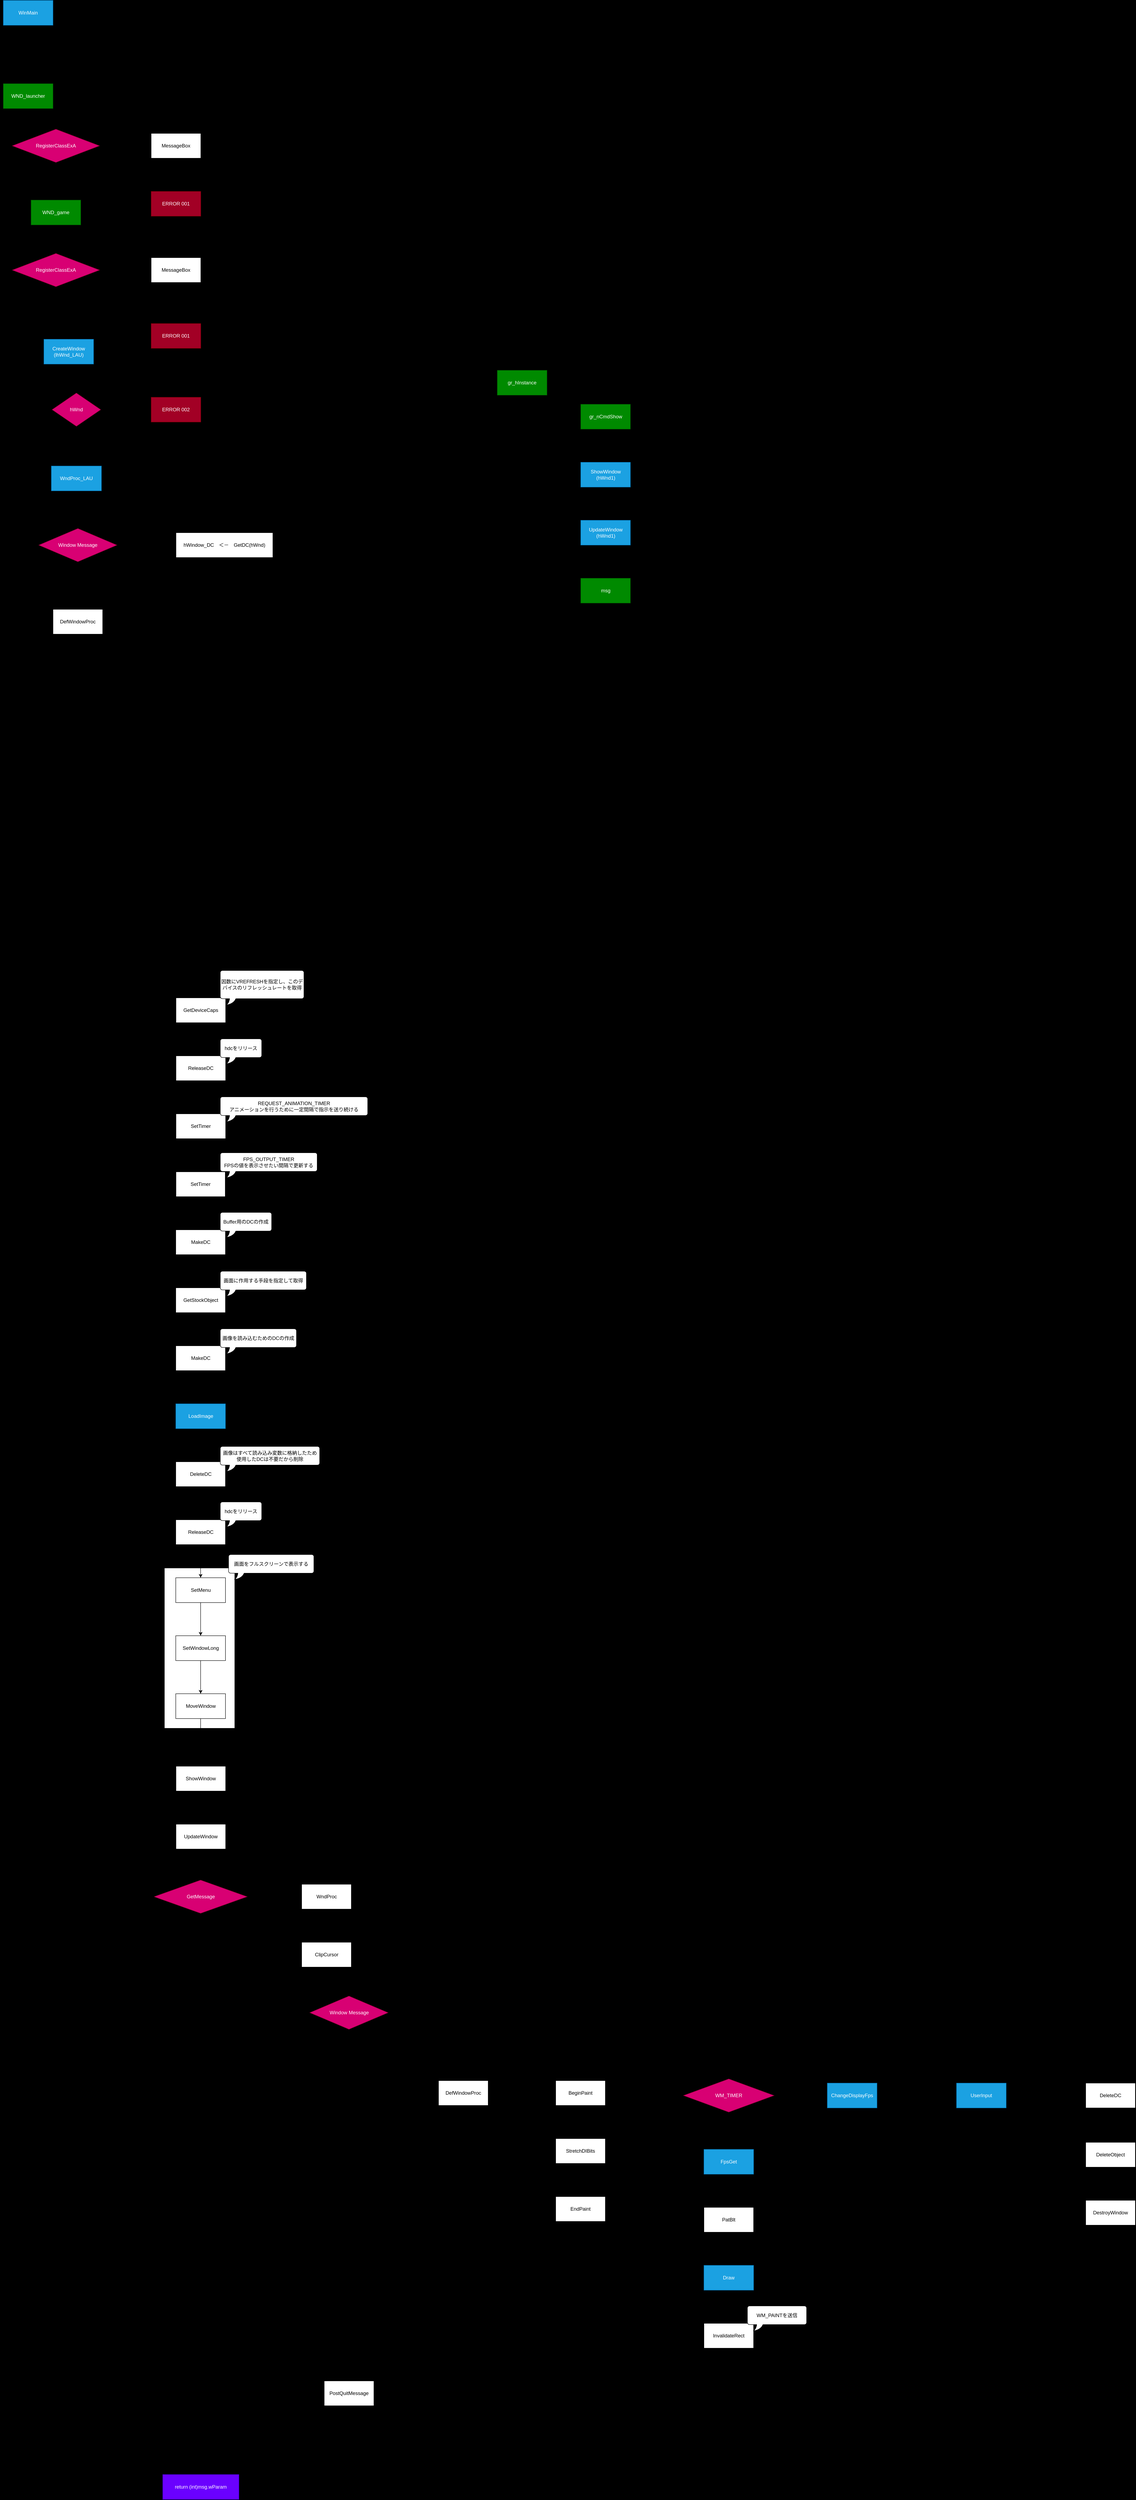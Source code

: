 <mxfile pages="12">
    <diagram id="wF7lHkpV4Kmcr4gOMDwX" name="main">
        <mxGraphModel dx="930" dy="2486" grid="0" gridSize="10" guides="1" tooltips="1" connect="1" arrows="1" fold="1" page="0" pageScale="1" pageWidth="827" pageHeight="1169" background="#000000" math="0" shadow="0">
            <root>
                <mxCell id="0"/>
                <mxCell id="1" parent="0"/>
                <mxCell id="S5BxiB8d6gcI15mMkP5O-70" value="" style="whiteSpace=wrap;html=1;strokeColor=default;fontFamily=Helvetica;fontSize=12;fontColor=default;fillColor=default;" parent="1" vertex="1">
                    <mxGeometry x="431" y="2639.5" width="170" height="387" as="geometry"/>
                </mxCell>
                <mxCell id="kWNovwH5zMHl_-xqCQ-2-3" value="" style="edgeStyle=orthogonalEdgeStyle;rounded=0;orthogonalLoop=1;jettySize=auto;html=1;" parent="1" source="tCjZpiK_6__TU2cE-5G7-8" target="kWNovwH5zMHl_-xqCQ-2-2" edge="1">
                    <mxGeometry relative="1" as="geometry"/>
                </mxCell>
                <mxCell id="tCjZpiK_6__TU2cE-5G7-8" value="WinMain" style="whiteSpace=wrap;html=1;fillColor=#1ba1e2;fontColor=#ffffff;strokeColor=#006EAF;" parent="1" vertex="1">
                    <mxGeometry x="42" y="-1145" width="120" height="60" as="geometry"/>
                </mxCell>
                <mxCell id="kWNovwH5zMHl_-xqCQ-2-59" value="" style="edgeStyle=orthogonalEdgeStyle;rounded=0;orthogonalLoop=1;jettySize=auto;html=1;" parent="1" source="S5BxiB8d6gcI15mMkP5O-3" target="kWNovwH5zMHl_-xqCQ-2-58" edge="1">
                    <mxGeometry relative="1" as="geometry"/>
                </mxCell>
                <mxCell id="S5BxiB8d6gcI15mMkP5O-3" value="CreateWindow&lt;br&gt;(lhWnd_LAU)" style="whiteSpace=wrap;html=1;fillColor=#1ba1e2;fontColor=#ffffff;strokeColor=#006EAF;" parent="1" vertex="1">
                    <mxGeometry x="140" y="-327" width="120" height="60" as="geometry"/>
                </mxCell>
                <mxCell id="3" style="edgeStyle=none;html=1;" edge="1" parent="1" source="S5BxiB8d6gcI15mMkP5O-11">
                    <mxGeometry relative="1" as="geometry">
                        <mxPoint x="220" y="82" as="targetPoint"/>
                        <Array as="points">
                            <mxPoint x="45" y="355"/>
                            <mxPoint x="42" y="82"/>
                        </Array>
                    </mxGeometry>
                </mxCell>
                <mxCell id="S5BxiB8d6gcI15mMkP5O-11" value="DefWindowProc" style="whiteSpace=wrap;html=1;" parent="1" vertex="1">
                    <mxGeometry x="162" y="325" width="120" height="60" as="geometry"/>
                </mxCell>
                <mxCell id="S5BxiB8d6gcI15mMkP5O-16" value="" style="edgeStyle=orthogonalEdgeStyle;rounded=0;orthogonalLoop=1;jettySize=auto;html=1;" parent="1" source="S5BxiB8d6gcI15mMkP5O-14" target="S5BxiB8d6gcI15mMkP5O-11" edge="1">
                    <mxGeometry relative="1" as="geometry"/>
                </mxCell>
                <mxCell id="S5BxiB8d6gcI15mMkP5O-24" style="edgeStyle=orthogonalEdgeStyle;rounded=0;orthogonalLoop=1;jettySize=auto;html=1;" parent="1" source="S5BxiB8d6gcI15mMkP5O-14" target="S5BxiB8d6gcI15mMkP5O-22" edge="1">
                    <mxGeometry relative="1" as="geometry"/>
                </mxCell>
                <mxCell id="S5BxiB8d6gcI15mMkP5O-14" value="Window Message" style="rhombus;whiteSpace=wrap;html=1;fillColor=#d80073;fontColor=#ffffff;strokeColor=#A50040;" parent="1" vertex="1">
                    <mxGeometry x="128" y="130" width="188" height="80" as="geometry"/>
                </mxCell>
                <mxCell id="S5BxiB8d6gcI15mMkP5O-17" value="WM_GETMINMAXINFO&lt;br&gt;WM_NCCREATE&lt;br&gt;WM_NCCALCSIZE" style="text;html=1;align=center;verticalAlign=middle;resizable=0;points=[];autosize=1;strokeColor=none;fillColor=none;" parent="1" vertex="1">
                    <mxGeometry x="65" y="205" width="147" height="55" as="geometry"/>
                </mxCell>
                <mxCell id="S5BxiB8d6gcI15mMkP5O-26" value="" style="edgeStyle=orthogonalEdgeStyle;rounded=0;orthogonalLoop=1;jettySize=auto;html=1;" parent="1" source="S5BxiB8d6gcI15mMkP5O-22" target="S5BxiB8d6gcI15mMkP5O-25" edge="1">
                    <mxGeometry relative="1" as="geometry"/>
                </mxCell>
                <mxCell id="S5BxiB8d6gcI15mMkP5O-22" value="hWindow_DC　＜－　GetDC(hWnd)" style="whiteSpace=wrap;html=1;" parent="1" vertex="1">
                    <mxGeometry x="459" y="140" width="234" height="60" as="geometry"/>
                </mxCell>
                <mxCell id="S5BxiB8d6gcI15mMkP5O-23" value="WM_CREATE" style="text;html=1;align=center;verticalAlign=middle;resizable=0;points=[];autosize=1;strokeColor=none;fillColor=none;" parent="1" vertex="1">
                    <mxGeometry x="316" y="140" width="94" height="26" as="geometry"/>
                </mxCell>
                <mxCell id="S5BxiB8d6gcI15mMkP5O-28" value="" style="edgeStyle=orthogonalEdgeStyle;rounded=0;orthogonalLoop=1;jettySize=auto;html=1;" parent="1" source="S5BxiB8d6gcI15mMkP5O-25" target="S5BxiB8d6gcI15mMkP5O-27" edge="1">
                    <mxGeometry relative="1" as="geometry"/>
                </mxCell>
                <mxCell id="S5BxiB8d6gcI15mMkP5O-25" value="GetDeviceCaps" style="whiteSpace=wrap;html=1;" parent="1" vertex="1">
                    <mxGeometry x="459" y="1263" width="120" height="60" as="geometry"/>
                </mxCell>
                <mxCell id="S5BxiB8d6gcI15mMkP5O-30" value="" style="edgeStyle=orthogonalEdgeStyle;rounded=0;orthogonalLoop=1;jettySize=auto;html=1;" parent="1" source="S5BxiB8d6gcI15mMkP5O-27" target="S5BxiB8d6gcI15mMkP5O-29" edge="1">
                    <mxGeometry relative="1" as="geometry"/>
                </mxCell>
                <mxCell id="S5BxiB8d6gcI15mMkP5O-27" value="ReleaseDC" style="whiteSpace=wrap;html=1;" parent="1" vertex="1">
                    <mxGeometry x="459" y="1403" width="120" height="60" as="geometry"/>
                </mxCell>
                <mxCell id="S5BxiB8d6gcI15mMkP5O-32" value="" style="edgeStyle=orthogonalEdgeStyle;rounded=0;orthogonalLoop=1;jettySize=auto;html=1;" parent="1" source="S5BxiB8d6gcI15mMkP5O-29" target="S5BxiB8d6gcI15mMkP5O-31" edge="1">
                    <mxGeometry relative="1" as="geometry"/>
                </mxCell>
                <mxCell id="S5BxiB8d6gcI15mMkP5O-29" value="SetTimer" style="whiteSpace=wrap;html=1;" parent="1" vertex="1">
                    <mxGeometry x="459" y="1543" width="120" height="60" as="geometry"/>
                </mxCell>
                <mxCell id="S5BxiB8d6gcI15mMkP5O-35" value="" style="edgeStyle=orthogonalEdgeStyle;rounded=0;orthogonalLoop=1;jettySize=auto;html=1;" parent="1" source="S5BxiB8d6gcI15mMkP5O-31" target="S5BxiB8d6gcI15mMkP5O-34" edge="1">
                    <mxGeometry relative="1" as="geometry"/>
                </mxCell>
                <mxCell id="S5BxiB8d6gcI15mMkP5O-31" value="SetTimer" style="whiteSpace=wrap;html=1;" parent="1" vertex="1">
                    <mxGeometry x="459" y="1683" width="119" height="60" as="geometry"/>
                </mxCell>
                <mxCell id="S5BxiB8d6gcI15mMkP5O-41" value="" style="edgeStyle=orthogonalEdgeStyle;rounded=0;orthogonalLoop=1;jettySize=auto;html=1;" parent="1" source="S5BxiB8d6gcI15mMkP5O-34" target="S5BxiB8d6gcI15mMkP5O-40" edge="1">
                    <mxGeometry relative="1" as="geometry"/>
                </mxCell>
                <mxCell id="S5BxiB8d6gcI15mMkP5O-34" value="MakeDC" style="whiteSpace=wrap;html=1;" parent="1" vertex="1">
                    <mxGeometry x="458.5" y="1823" width="120" height="60" as="geometry"/>
                </mxCell>
                <mxCell id="S5BxiB8d6gcI15mMkP5O-44" value="" style="edgeStyle=orthogonalEdgeStyle;rounded=0;orthogonalLoop=1;jettySize=auto;html=1;" parent="1" source="S5BxiB8d6gcI15mMkP5O-36" target="S5BxiB8d6gcI15mMkP5O-43" edge="1">
                    <mxGeometry relative="1" as="geometry"/>
                </mxCell>
                <mxCell id="S5BxiB8d6gcI15mMkP5O-36" value="MakeDC" style="whiteSpace=wrap;html=1;" parent="1" vertex="1">
                    <mxGeometry x="458.5" y="2103" width="120" height="60" as="geometry"/>
                </mxCell>
                <mxCell id="S5BxiB8d6gcI15mMkP5O-42" value="" style="edgeStyle=orthogonalEdgeStyle;rounded=0;orthogonalLoop=1;jettySize=auto;html=1;" parent="1" source="S5BxiB8d6gcI15mMkP5O-40" target="S5BxiB8d6gcI15mMkP5O-36" edge="1">
                    <mxGeometry relative="1" as="geometry"/>
                </mxCell>
                <mxCell id="S5BxiB8d6gcI15mMkP5O-40" value="GetStockObject" style="whiteSpace=wrap;html=1;" parent="1" vertex="1">
                    <mxGeometry x="458.5" y="1963" width="120" height="60" as="geometry"/>
                </mxCell>
                <mxCell id="S5BxiB8d6gcI15mMkP5O-49" value="" style="edgeStyle=orthogonalEdgeStyle;rounded=0;orthogonalLoop=1;jettySize=auto;html=1;" parent="1" source="S5BxiB8d6gcI15mMkP5O-43" target="S5BxiB8d6gcI15mMkP5O-48" edge="1">
                    <mxGeometry relative="1" as="geometry"/>
                </mxCell>
                <mxCell id="S5BxiB8d6gcI15mMkP5O-43" value="LoadImage" style="whiteSpace=wrap;html=1;fillColor=#1ba1e2;fontColor=#ffffff;strokeColor=#006EAF;" parent="1" vertex="1">
                    <mxGeometry x="458.5" y="2243" width="120" height="60" as="geometry"/>
                </mxCell>
                <mxCell id="S5BxiB8d6gcI15mMkP5O-51" value="" style="edgeStyle=orthogonalEdgeStyle;rounded=0;orthogonalLoop=1;jettySize=auto;html=1;" parent="1" source="S5BxiB8d6gcI15mMkP5O-48" target="S5BxiB8d6gcI15mMkP5O-50" edge="1">
                    <mxGeometry relative="1" as="geometry"/>
                </mxCell>
                <mxCell id="S5BxiB8d6gcI15mMkP5O-48" value="DeleteDC" style="whiteSpace=wrap;html=1;" parent="1" vertex="1">
                    <mxGeometry x="458.5" y="2383" width="120" height="60" as="geometry"/>
                </mxCell>
                <mxCell id="S5BxiB8d6gcI15mMkP5O-65" value="" style="edgeStyle=orthogonalEdgeStyle;rounded=0;orthogonalLoop=1;jettySize=auto;html=1;fontFamily=Helvetica;fontSize=12;fontColor=default;" parent="1" source="S5BxiB8d6gcI15mMkP5O-50" target="S5BxiB8d6gcI15mMkP5O-64" edge="1">
                    <mxGeometry relative="1" as="geometry"/>
                </mxCell>
                <mxCell id="S5BxiB8d6gcI15mMkP5O-50" value="ReleaseDC" style="whiteSpace=wrap;html=1;" parent="1" vertex="1">
                    <mxGeometry x="458.5" y="2523" width="120" height="60" as="geometry"/>
                </mxCell>
                <mxCell id="S5BxiB8d6gcI15mMkP5O-52" value="因数にVREFRESHを指定し、このデバイスのリフレッシュレートを取得" style="whiteSpace=wrap;html=1;shape=mxgraph.basic.roundRectCallout;dx=30;dy=15;size=5;boundedLbl=1;" parent="1" vertex="1">
                    <mxGeometry x="566" y="1197" width="202" height="83" as="geometry"/>
                </mxCell>
                <mxCell id="S5BxiB8d6gcI15mMkP5O-56" value="hdcをリリース" style="whiteSpace=wrap;html=1;shape=mxgraph.basic.roundRectCallout;dx=30;dy=15;size=5;boundedLbl=1;strokeColor=default;fontFamily=Helvetica;fontSize=12;fontColor=default;fillColor=default;" parent="1" vertex="1">
                    <mxGeometry x="566" y="1362" width="100" height="60" as="geometry"/>
                </mxCell>
                <mxCell id="S5BxiB8d6gcI15mMkP5O-57" value="REQUEST_ANIMATION_TIMER&lt;br&gt;アニメーションを行うために一定間隔で指示を送り続ける" style="whiteSpace=wrap;html=1;shape=mxgraph.basic.roundRectCallout;dx=30;dy=15;size=5;boundedLbl=1;strokeColor=default;fontFamily=Helvetica;fontSize=12;fontColor=default;fillColor=default;" parent="1" vertex="1">
                    <mxGeometry x="566" y="1502" width="356" height="60" as="geometry"/>
                </mxCell>
                <mxCell id="S5BxiB8d6gcI15mMkP5O-58" value="FPS_OUTPUT_TIMER&lt;br&gt;FPSの値を表示させたい間隔で更新する" style="whiteSpace=wrap;html=1;shape=mxgraph.basic.roundRectCallout;dx=30;dy=15;size=5;boundedLbl=1;strokeColor=default;fontFamily=Helvetica;fontSize=12;fontColor=default;fillColor=default;" parent="1" vertex="1">
                    <mxGeometry x="566" y="1637" width="234" height="60" as="geometry"/>
                </mxCell>
                <mxCell id="S5BxiB8d6gcI15mMkP5O-59" value="Buffer用のDCの作成" style="whiteSpace=wrap;html=1;shape=mxgraph.basic.roundRectCallout;dx=30;dy=15;size=5;boundedLbl=1;strokeColor=default;fontFamily=Helvetica;fontSize=12;fontColor=default;fillColor=default;" parent="1" vertex="1">
                    <mxGeometry x="566" y="1781" width="124" height="60" as="geometry"/>
                </mxCell>
                <mxCell id="S5BxiB8d6gcI15mMkP5O-60" value="画面に作用する手段を指定して取得" style="whiteSpace=wrap;html=1;shape=mxgraph.basic.roundRectCallout;dx=30;dy=15;size=5;boundedLbl=1;strokeColor=default;fontFamily=Helvetica;fontSize=12;fontColor=default;fillColor=default;" parent="1" vertex="1">
                    <mxGeometry x="566" y="1923" width="208" height="60" as="geometry"/>
                </mxCell>
                <mxCell id="S5BxiB8d6gcI15mMkP5O-61" value="画像を読み込むためのDCの作成" style="whiteSpace=wrap;html=1;shape=mxgraph.basic.roundRectCallout;dx=30;dy=15;size=5;boundedLbl=1;strokeColor=default;fontFamily=Helvetica;fontSize=12;fontColor=default;fillColor=default;" parent="1" vertex="1">
                    <mxGeometry x="566" y="2062" width="184" height="60" as="geometry"/>
                </mxCell>
                <mxCell id="S5BxiB8d6gcI15mMkP5O-62" value="画像はすべて読み込み変数に格納したため使用したDCは不要だから削除" style="whiteSpace=wrap;html=1;shape=mxgraph.basic.roundRectCallout;dx=30;dy=15;size=5;boundedLbl=1;strokeColor=default;fontFamily=Helvetica;fontSize=12;fontColor=default;fillColor=default;" parent="1" vertex="1">
                    <mxGeometry x="566" y="2346" width="240" height="60" as="geometry"/>
                </mxCell>
                <mxCell id="S5BxiB8d6gcI15mMkP5O-63" value="hdcをリリース" style="whiteSpace=wrap;html=1;shape=mxgraph.basic.roundRectCallout;dx=30;dy=15;size=5;boundedLbl=1;strokeColor=default;fontFamily=Helvetica;fontSize=12;fontColor=default;fillColor=default;" parent="1" vertex="1">
                    <mxGeometry x="566" y="2480" width="100" height="60" as="geometry"/>
                </mxCell>
                <mxCell id="S5BxiB8d6gcI15mMkP5O-67" value="" style="edgeStyle=orthogonalEdgeStyle;rounded=0;orthogonalLoop=1;jettySize=auto;html=1;fontFamily=Helvetica;fontSize=12;fontColor=default;" parent="1" source="S5BxiB8d6gcI15mMkP5O-64" target="S5BxiB8d6gcI15mMkP5O-66" edge="1">
                    <mxGeometry relative="1" as="geometry"/>
                </mxCell>
                <mxCell id="S5BxiB8d6gcI15mMkP5O-64" value="SetMenu" style="whiteSpace=wrap;html=1;" parent="1" vertex="1">
                    <mxGeometry x="458.5" y="2663" width="120" height="60" as="geometry"/>
                </mxCell>
                <mxCell id="S5BxiB8d6gcI15mMkP5O-69" value="" style="edgeStyle=orthogonalEdgeStyle;rounded=0;orthogonalLoop=1;jettySize=auto;html=1;fontFamily=Helvetica;fontSize=12;fontColor=default;" parent="1" source="S5BxiB8d6gcI15mMkP5O-66" target="S5BxiB8d6gcI15mMkP5O-68" edge="1">
                    <mxGeometry relative="1" as="geometry"/>
                </mxCell>
                <mxCell id="S5BxiB8d6gcI15mMkP5O-66" value="SetWindowLong" style="whiteSpace=wrap;html=1;" parent="1" vertex="1">
                    <mxGeometry x="458.5" y="2803" width="120" height="60" as="geometry"/>
                </mxCell>
                <mxCell id="S5BxiB8d6gcI15mMkP5O-81" value="" style="edgeStyle=orthogonalEdgeStyle;rounded=0;orthogonalLoop=1;jettySize=auto;html=1;fontFamily=Helvetica;fontSize=12;fontColor=default;" parent="1" source="S5BxiB8d6gcI15mMkP5O-68" target="S5BxiB8d6gcI15mMkP5O-80" edge="1">
                    <mxGeometry relative="1" as="geometry"/>
                </mxCell>
                <mxCell id="S5BxiB8d6gcI15mMkP5O-68" value="MoveWindow" style="whiteSpace=wrap;html=1;" parent="1" vertex="1">
                    <mxGeometry x="458.5" y="2943" width="120" height="60" as="geometry"/>
                </mxCell>
                <mxCell id="S5BxiB8d6gcI15mMkP5O-71" value="画面をフルスクリーンで表示する" style="whiteSpace=wrap;html=1;shape=mxgraph.basic.roundRectCallout;dx=30;dy=15;size=5;boundedLbl=1;strokeColor=default;fontFamily=Helvetica;fontSize=12;fontColor=default;fillColor=default;" parent="1" vertex="1">
                    <mxGeometry x="586" y="2607" width="206" height="60" as="geometry"/>
                </mxCell>
                <mxCell id="S5BxiB8d6gcI15mMkP5O-83" value="" style="edgeStyle=orthogonalEdgeStyle;rounded=0;orthogonalLoop=1;jettySize=auto;html=1;fontFamily=Helvetica;fontSize=12;fontColor=default;" parent="1" source="S5BxiB8d6gcI15mMkP5O-80" target="S5BxiB8d6gcI15mMkP5O-82" edge="1">
                    <mxGeometry relative="1" as="geometry"/>
                </mxCell>
                <mxCell id="S5BxiB8d6gcI15mMkP5O-80" value="ShowWindow" style="whiteSpace=wrap;html=1;strokeColor=default;fontFamily=Helvetica;fontSize=12;fontColor=default;fillColor=default;" parent="1" vertex="1">
                    <mxGeometry x="459" y="3118" width="120" height="60" as="geometry"/>
                </mxCell>
                <mxCell id="S5BxiB8d6gcI15mMkP5O-87" value="" style="edgeStyle=orthogonalEdgeStyle;rounded=0;orthogonalLoop=1;jettySize=auto;html=1;fontFamily=Helvetica;fontSize=12;fontColor=default;" parent="1" source="S5BxiB8d6gcI15mMkP5O-82" target="S5BxiB8d6gcI15mMkP5O-86" edge="1">
                    <mxGeometry relative="1" as="geometry"/>
                </mxCell>
                <mxCell id="S5BxiB8d6gcI15mMkP5O-82" value="UpdateWindow" style="whiteSpace=wrap;html=1;" parent="1" vertex="1">
                    <mxGeometry x="459" y="3258" width="120" height="60" as="geometry"/>
                </mxCell>
                <mxCell id="S5BxiB8d6gcI15mMkP5O-102" value="" style="edgeStyle=orthogonalEdgeStyle;rounded=0;orthogonalLoop=1;jettySize=auto;html=1;fontFamily=Helvetica;fontSize=12;fontColor=default;" parent="1" source="S5BxiB8d6gcI15mMkP5O-86" target="S5BxiB8d6gcI15mMkP5O-101" edge="1">
                    <mxGeometry relative="1" as="geometry"/>
                </mxCell>
                <mxCell id="H7sHmohGpiDJBuLE7RRG-54" style="edgeStyle=orthogonalEdgeStyle;rounded=0;orthogonalLoop=1;jettySize=auto;html=1;" parent="1" source="S5BxiB8d6gcI15mMkP5O-86" target="H7sHmohGpiDJBuLE7RRG-52" edge="1">
                    <mxGeometry relative="1" as="geometry"/>
                </mxCell>
                <mxCell id="S5BxiB8d6gcI15mMkP5O-86" value="GetMessage" style="rhombus;whiteSpace=wrap;html=1;strokeColor=#A50040;fontFamily=Helvetica;fontSize=12;fontColor=#ffffff;fillColor=#d80073;" parent="1" vertex="1">
                    <mxGeometry x="406.5" y="3393" width="224" height="80" as="geometry"/>
                </mxCell>
                <mxCell id="S5BxiB8d6gcI15mMkP5O-90" value="WM_QUIT" style="text;html=1;align=center;verticalAlign=middle;resizable=0;points=[];autosize=1;strokeColor=none;fillColor=none;fontSize=12;fontFamily=Helvetica;fontColor=default;" parent="1" vertex="1">
                    <mxGeometry x="552" y="3477" width="75" height="26" as="geometry"/>
                </mxCell>
                <mxCell id="H7sHmohGpiDJBuLE7RRG-7" style="edgeStyle=orthogonalEdgeStyle;rounded=0;orthogonalLoop=1;jettySize=auto;html=1;entryX=0;entryY=0.5;entryDx=0;entryDy=0;" parent="1" source="S5BxiB8d6gcI15mMkP5O-92" target="S5BxiB8d6gcI15mMkP5O-86" edge="1">
                    <mxGeometry relative="1" as="geometry"/>
                </mxCell>
                <mxCell id="S5BxiB8d6gcI15mMkP5O-92" value="DefWindowProc" style="whiteSpace=wrap;html=1;strokeColor=default;fontFamily=Helvetica;fontSize=12;fontColor=default;fillColor=default;" parent="1" vertex="1">
                    <mxGeometry x="1093" y="3877" width="120" height="60" as="geometry"/>
                </mxCell>
                <mxCell id="S5BxiB8d6gcI15mMkP5O-94" value="D 799 - H 31F" style="text;html=1;align=center;verticalAlign=middle;resizable=0;points=[];autosize=1;strokeColor=none;fillColor=none;fontSize=12;fontFamily=Helvetica;fontColor=default;" parent="1" vertex="1">
                    <mxGeometry x="1054" y="3717" width="93" height="26" as="geometry"/>
                </mxCell>
                <mxCell id="S5BxiB8d6gcI15mMkP5O-98" value="WM_WINDOWPOSCHANGING" style="text;html=1;align=center;verticalAlign=middle;resizable=0;points=[];autosize=1;strokeColor=none;fillColor=none;fontSize=12;fontFamily=Helvetica;fontColor=default;" parent="1" vertex="1">
                    <mxGeometry x="958" y="3733" width="189" height="26" as="geometry"/>
                </mxCell>
                <mxCell id="S5BxiB8d6gcI15mMkP5O-104" value="" style="edgeStyle=orthogonalEdgeStyle;rounded=0;orthogonalLoop=1;jettySize=auto;html=1;fontFamily=Helvetica;fontSize=12;fontColor=default;" parent="1" source="S5BxiB8d6gcI15mMkP5O-101" target="S5BxiB8d6gcI15mMkP5O-103" edge="1">
                    <mxGeometry relative="1" as="geometry"/>
                </mxCell>
                <mxCell id="S5BxiB8d6gcI15mMkP5O-101" value="WndProc" style="whiteSpace=wrap;html=1;" parent="1" vertex="1">
                    <mxGeometry x="762.5" y="3403" width="120" height="60" as="geometry"/>
                </mxCell>
                <mxCell id="S5BxiB8d6gcI15mMkP5O-106" value="" style="edgeStyle=orthogonalEdgeStyle;rounded=0;orthogonalLoop=1;jettySize=auto;html=1;fontFamily=Helvetica;fontSize=12;fontColor=default;" parent="1" source="S5BxiB8d6gcI15mMkP5O-103" target="S5BxiB8d6gcI15mMkP5O-105" edge="1">
                    <mxGeometry relative="1" as="geometry"/>
                </mxCell>
                <mxCell id="S5BxiB8d6gcI15mMkP5O-103" value="ClipCursor" style="whiteSpace=wrap;html=1;" parent="1" vertex="1">
                    <mxGeometry x="762.5" y="3543" width="120" height="60" as="geometry"/>
                </mxCell>
                <mxCell id="S5BxiB8d6gcI15mMkP5O-107" style="edgeStyle=orthogonalEdgeStyle;rounded=0;orthogonalLoop=1;jettySize=auto;html=1;fontFamily=Helvetica;fontSize=12;fontColor=default;" parent="1" source="S5BxiB8d6gcI15mMkP5O-105" target="S5BxiB8d6gcI15mMkP5O-92" edge="1">
                    <mxGeometry relative="1" as="geometry"/>
                </mxCell>
                <mxCell id="H7sHmohGpiDJBuLE7RRG-9" style="edgeStyle=orthogonalEdgeStyle;rounded=0;orthogonalLoop=1;jettySize=auto;html=1;entryX=0.5;entryY=0;entryDx=0;entryDy=0;" parent="1" source="S5BxiB8d6gcI15mMkP5O-105" target="H7sHmohGpiDJBuLE7RRG-8" edge="1">
                    <mxGeometry relative="1" as="geometry"/>
                </mxCell>
                <mxCell id="H7sHmohGpiDJBuLE7RRG-21" style="edgeStyle=orthogonalEdgeStyle;rounded=0;orthogonalLoop=1;jettySize=auto;html=1;" parent="1" source="S5BxiB8d6gcI15mMkP5O-105" target="H7sHmohGpiDJBuLE7RRG-19" edge="1">
                    <mxGeometry relative="1" as="geometry"/>
                </mxCell>
                <mxCell id="H7sHmohGpiDJBuLE7RRG-46" style="edgeStyle=orthogonalEdgeStyle;rounded=0;orthogonalLoop=1;jettySize=auto;html=1;" parent="1" source="S5BxiB8d6gcI15mMkP5O-105" target="H7sHmohGpiDJBuLE7RRG-38" edge="1">
                    <mxGeometry relative="1" as="geometry"/>
                </mxCell>
                <mxCell id="H7sHmohGpiDJBuLE7RRG-49" style="edgeStyle=orthogonalEdgeStyle;rounded=0;orthogonalLoop=1;jettySize=auto;html=1;" parent="1" source="S5BxiB8d6gcI15mMkP5O-105" target="H7sHmohGpiDJBuLE7RRG-48" edge="1">
                    <mxGeometry relative="1" as="geometry"/>
                </mxCell>
                <mxCell id="H7sHmohGpiDJBuLE7RRG-58" style="edgeStyle=orthogonalEdgeStyle;rounded=0;orthogonalLoop=1;jettySize=auto;html=1;entryX=0.5;entryY=0;entryDx=0;entryDy=0;" parent="1" source="S5BxiB8d6gcI15mMkP5O-105" target="H7sHmohGpiDJBuLE7RRG-56" edge="1">
                    <mxGeometry relative="1" as="geometry"/>
                </mxCell>
                <mxCell id="S5BxiB8d6gcI15mMkP5O-105" value="Window Message" style="rhombus;whiteSpace=wrap;html=1;fillColor=#d80073;fontColor=#ffffff;strokeColor=#A50040;" parent="1" vertex="1">
                    <mxGeometry x="782.5" y="3673" width="188.5" height="80" as="geometry"/>
                </mxCell>
                <mxCell id="S5BxiB8d6gcI15mMkP5O-108" value="WM_NCCALCSIZE" style="text;html=1;align=center;verticalAlign=middle;resizable=0;points=[];autosize=1;strokeColor=none;fillColor=none;fontSize=12;fontFamily=Helvetica;fontColor=default;" parent="1" vertex="1">
                    <mxGeometry x="1025" y="3753" width="122" height="26" as="geometry"/>
                </mxCell>
                <mxCell id="H7sHmohGpiDJBuLE7RRG-1" value="WM_NCPAINT" style="text;html=1;align=center;verticalAlign=middle;resizable=0;points=[];autosize=1;strokeColor=none;fillColor=none;" parent="1" vertex="1">
                    <mxGeometry x="1049" y="3773" width="98" height="26" as="geometry"/>
                </mxCell>
                <mxCell id="H7sHmohGpiDJBuLE7RRG-2" value="WM_ERASEBKGND" style="text;html=1;align=center;verticalAlign=middle;resizable=0;points=[];autosize=1;strokeColor=none;fillColor=none;" parent="1" vertex="1">
                    <mxGeometry x="1018" y="3795" width="129" height="26" as="geometry"/>
                </mxCell>
                <mxCell id="H7sHmohGpiDJBuLE7RRG-5" value="WM_WINDOWPOSCHANGED" style="text;html=1;align=center;verticalAlign=middle;resizable=0;points=[];autosize=1;strokeColor=none;fillColor=none;" parent="1" vertex="1">
                    <mxGeometry x="963" y="3815" width="184" height="26" as="geometry"/>
                </mxCell>
                <mxCell id="H7sHmohGpiDJBuLE7RRG-6" value="D 799 - H 31F" style="text;html=1;align=center;verticalAlign=middle;resizable=0;points=[];autosize=1;strokeColor=none;fillColor=none;" parent="1" vertex="1">
                    <mxGeometry x="1054" y="3836" width="93" height="26" as="geometry"/>
                </mxCell>
                <mxCell id="H7sHmohGpiDJBuLE7RRG-12" value="" style="edgeStyle=orthogonalEdgeStyle;rounded=0;orthogonalLoop=1;jettySize=auto;html=1;" parent="1" source="H7sHmohGpiDJBuLE7RRG-8" target="H7sHmohGpiDJBuLE7RRG-11" edge="1">
                    <mxGeometry relative="1" as="geometry"/>
                </mxCell>
                <mxCell id="H7sHmohGpiDJBuLE7RRG-8" value="BeginPaint" style="whiteSpace=wrap;html=1;" parent="1" vertex="1">
                    <mxGeometry x="1376" y="3877" width="120" height="60" as="geometry"/>
                </mxCell>
                <mxCell id="H7sHmohGpiDJBuLE7RRG-10" value="WM_PAINT" style="text;html=1;align=center;verticalAlign=middle;resizable=0;points=[];autosize=1;strokeColor=none;fillColor=none;" parent="1" vertex="1">
                    <mxGeometry x="1358" y="3720" width="80" height="26" as="geometry"/>
                </mxCell>
                <mxCell id="H7sHmohGpiDJBuLE7RRG-14" value="" style="edgeStyle=orthogonalEdgeStyle;rounded=0;orthogonalLoop=1;jettySize=auto;html=1;" parent="1" source="H7sHmohGpiDJBuLE7RRG-11" target="H7sHmohGpiDJBuLE7RRG-13" edge="1">
                    <mxGeometry relative="1" as="geometry"/>
                </mxCell>
                <mxCell id="H7sHmohGpiDJBuLE7RRG-11" value="StretchDIBits" style="whiteSpace=wrap;html=1;" parent="1" vertex="1">
                    <mxGeometry x="1376" y="4017" width="120" height="60" as="geometry"/>
                </mxCell>
                <mxCell id="H7sHmohGpiDJBuLE7RRG-15" style="edgeStyle=orthogonalEdgeStyle;rounded=0;orthogonalLoop=1;jettySize=auto;html=1;entryX=0;entryY=0.5;entryDx=0;entryDy=0;" parent="1" source="H7sHmohGpiDJBuLE7RRG-13" target="S5BxiB8d6gcI15mMkP5O-86" edge="1">
                    <mxGeometry relative="1" as="geometry"/>
                </mxCell>
                <mxCell id="H7sHmohGpiDJBuLE7RRG-13" value="EndPaint" style="whiteSpace=wrap;html=1;" parent="1" vertex="1">
                    <mxGeometry x="1376" y="4157" width="120" height="60" as="geometry"/>
                </mxCell>
                <mxCell id="H7sHmohGpiDJBuLE7RRG-24" value="" style="edgeStyle=orthogonalEdgeStyle;rounded=0;orthogonalLoop=1;jettySize=auto;html=1;" parent="1" source="H7sHmohGpiDJBuLE7RRG-19" target="H7sHmohGpiDJBuLE7RRG-23" edge="1">
                    <mxGeometry relative="1" as="geometry"/>
                </mxCell>
                <mxCell id="H7sHmohGpiDJBuLE7RRG-35" value="" style="edgeStyle=orthogonalEdgeStyle;rounded=0;orthogonalLoop=1;jettySize=auto;html=1;" parent="1" source="H7sHmohGpiDJBuLE7RRG-19" target="H7sHmohGpiDJBuLE7RRG-34" edge="1">
                    <mxGeometry relative="1" as="geometry"/>
                </mxCell>
                <mxCell id="H7sHmohGpiDJBuLE7RRG-19" value="WM_TIMER" style="rhombus;whiteSpace=wrap;html=1;fillColor=#d80073;fontColor=#ffffff;strokeColor=#A50040;" parent="1" vertex="1">
                    <mxGeometry x="1685" y="3873" width="218" height="80" as="geometry"/>
                </mxCell>
                <mxCell id="H7sHmohGpiDJBuLE7RRG-22" value="WM_TIMER" style="text;html=1;align=center;verticalAlign=middle;resizable=0;points=[];autosize=1;strokeColor=none;fillColor=none;" parent="1" vertex="1">
                    <mxGeometry x="1717" y="3719" width="83" height="26" as="geometry"/>
                </mxCell>
                <mxCell id="H7sHmohGpiDJBuLE7RRG-27" value="" style="edgeStyle=orthogonalEdgeStyle;rounded=0;orthogonalLoop=1;jettySize=auto;html=1;" parent="1" source="H7sHmohGpiDJBuLE7RRG-23" target="H7sHmohGpiDJBuLE7RRG-26" edge="1">
                    <mxGeometry relative="1" as="geometry"/>
                </mxCell>
                <mxCell id="H7sHmohGpiDJBuLE7RRG-23" value="FpsGet" style="whiteSpace=wrap;html=1;fillColor=#1ba1e2;fontColor=#ffffff;strokeColor=#006EAF;rounded=0;glass=0;shadow=0;" parent="1" vertex="1">
                    <mxGeometry x="1734" y="4043" width="120" height="60" as="geometry"/>
                </mxCell>
                <mxCell id="H7sHmohGpiDJBuLE7RRG-25" value="REQUEST_ANIMATION_TIMER" style="text;html=1;align=center;verticalAlign=middle;resizable=0;points=[];autosize=1;strokeColor=none;fillColor=none;" parent="1" vertex="1">
                    <mxGeometry x="1793" y="3957" width="192" height="26" as="geometry"/>
                </mxCell>
                <mxCell id="H7sHmohGpiDJBuLE7RRG-29" value="" style="edgeStyle=orthogonalEdgeStyle;rounded=0;orthogonalLoop=1;jettySize=auto;html=1;" parent="1" source="H7sHmohGpiDJBuLE7RRG-26" target="H7sHmohGpiDJBuLE7RRG-28" edge="1">
                    <mxGeometry relative="1" as="geometry"/>
                </mxCell>
                <mxCell id="H7sHmohGpiDJBuLE7RRG-26" value="PatBlt" style="whiteSpace=wrap;html=1;" parent="1" vertex="1">
                    <mxGeometry x="1734" y="4183" width="120" height="60" as="geometry"/>
                </mxCell>
                <mxCell id="H7sHmohGpiDJBuLE7RRG-31" value="" style="edgeStyle=orthogonalEdgeStyle;rounded=0;orthogonalLoop=1;jettySize=auto;html=1;" parent="1" source="H7sHmohGpiDJBuLE7RRG-28" target="H7sHmohGpiDJBuLE7RRG-30" edge="1">
                    <mxGeometry relative="1" as="geometry"/>
                </mxCell>
                <mxCell id="H7sHmohGpiDJBuLE7RRG-28" value="Draw" style="whiteSpace=wrap;html=1;fillColor=#1ba1e2;fontColor=#ffffff;strokeColor=#006EAF;" parent="1" vertex="1">
                    <mxGeometry x="1734" y="4323" width="120" height="60" as="geometry"/>
                </mxCell>
                <mxCell id="H7sHmohGpiDJBuLE7RRG-36" style="edgeStyle=orthogonalEdgeStyle;rounded=0;orthogonalLoop=1;jettySize=auto;html=1;entryX=0;entryY=0.5;entryDx=0;entryDy=0;" parent="1" source="H7sHmohGpiDJBuLE7RRG-30" target="S5BxiB8d6gcI15mMkP5O-86" edge="1">
                    <mxGeometry relative="1" as="geometry"/>
                </mxCell>
                <mxCell id="H7sHmohGpiDJBuLE7RRG-30" value="InvalidateRect" style="whiteSpace=wrap;html=1;" parent="1" vertex="1">
                    <mxGeometry x="1734" y="4463" width="120" height="60" as="geometry"/>
                </mxCell>
                <mxCell id="H7sHmohGpiDJBuLE7RRG-32" value="WM_PAINTを送信" style="whiteSpace=wrap;html=1;shape=mxgraph.basic.roundRectCallout;dx=30;dy=15;size=5;boundedLbl=1;" parent="1" vertex="1">
                    <mxGeometry x="1839" y="4421" width="143" height="60" as="geometry"/>
                </mxCell>
                <mxCell id="H7sHmohGpiDJBuLE7RRG-33" value="FPS_OUTPUT_TIMER" style="text;html=1;align=center;verticalAlign=middle;resizable=0;points=[];autosize=1;strokeColor=none;fillColor=none;" parent="1" vertex="1">
                    <mxGeometry x="1866" y="3883" width="141" height="26" as="geometry"/>
                </mxCell>
                <mxCell id="H7sHmohGpiDJBuLE7RRG-37" style="edgeStyle=orthogonalEdgeStyle;rounded=0;orthogonalLoop=1;jettySize=auto;html=1;entryX=0;entryY=0.5;entryDx=0;entryDy=0;" parent="1" source="H7sHmohGpiDJBuLE7RRG-34" target="S5BxiB8d6gcI15mMkP5O-86" edge="1">
                    <mxGeometry relative="1" as="geometry">
                        <Array as="points">
                            <mxPoint x="2092" y="4560"/>
                            <mxPoint x="387" y="4560"/>
                            <mxPoint x="387" y="3433"/>
                        </Array>
                    </mxGeometry>
                </mxCell>
                <mxCell id="H7sHmohGpiDJBuLE7RRG-34" value="ChangeDisplayFps" style="whiteSpace=wrap;html=1;fillColor=#1ba1e2;fontColor=#ffffff;strokeColor=#006EAF;" parent="1" vertex="1">
                    <mxGeometry x="2032" y="3883" width="120" height="60" as="geometry"/>
                </mxCell>
                <mxCell id="H7sHmohGpiDJBuLE7RRG-42" value="" style="edgeStyle=orthogonalEdgeStyle;rounded=0;orthogonalLoop=1;jettySize=auto;html=1;" parent="1" source="H7sHmohGpiDJBuLE7RRG-38" target="H7sHmohGpiDJBuLE7RRG-41" edge="1">
                    <mxGeometry relative="1" as="geometry"/>
                </mxCell>
                <mxCell id="H7sHmohGpiDJBuLE7RRG-38" value="DeleteDC" style="whiteSpace=wrap;html=1;" parent="1" vertex="1">
                    <mxGeometry x="2656" y="3883" width="120" height="60" as="geometry"/>
                </mxCell>
                <mxCell id="H7sHmohGpiDJBuLE7RRG-40" value="WM_CLOSE" style="text;html=1;align=center;verticalAlign=middle;resizable=0;points=[];autosize=1;strokeColor=none;fillColor=none;" parent="1" vertex="1">
                    <mxGeometry x="2628" y="3720" width="87" height="26" as="geometry"/>
                </mxCell>
                <mxCell id="H7sHmohGpiDJBuLE7RRG-44" value="" style="edgeStyle=orthogonalEdgeStyle;rounded=0;orthogonalLoop=1;jettySize=auto;html=1;" parent="1" source="H7sHmohGpiDJBuLE7RRG-41" target="H7sHmohGpiDJBuLE7RRG-43" edge="1">
                    <mxGeometry relative="1" as="geometry"/>
                </mxCell>
                <mxCell id="H7sHmohGpiDJBuLE7RRG-41" value="DeleteObject" style="whiteSpace=wrap;html=1;" parent="1" vertex="1">
                    <mxGeometry x="2656" y="4026" width="120" height="60" as="geometry"/>
                </mxCell>
                <mxCell id="H7sHmohGpiDJBuLE7RRG-47" style="edgeStyle=orthogonalEdgeStyle;rounded=0;orthogonalLoop=1;jettySize=auto;html=1;entryX=0;entryY=0.5;entryDx=0;entryDy=0;" parent="1" source="H7sHmohGpiDJBuLE7RRG-43" target="S5BxiB8d6gcI15mMkP5O-86" edge="1">
                    <mxGeometry relative="1" as="geometry">
                        <Array as="points">
                            <mxPoint x="2716" y="4561"/>
                            <mxPoint x="386" y="4561"/>
                            <mxPoint x="386" y="3433"/>
                        </Array>
                    </mxGeometry>
                </mxCell>
                <mxCell id="H7sHmohGpiDJBuLE7RRG-43" value="DestroyWindow" style="whiteSpace=wrap;html=1;" parent="1" vertex="1">
                    <mxGeometry x="2656" y="4166" width="120" height="60" as="geometry"/>
                </mxCell>
                <mxCell id="H7sHmohGpiDJBuLE7RRG-51" style="edgeStyle=orthogonalEdgeStyle;rounded=0;orthogonalLoop=1;jettySize=auto;html=1;entryX=0;entryY=0.5;entryDx=0;entryDy=0;" parent="1" source="H7sHmohGpiDJBuLE7RRG-48" target="S5BxiB8d6gcI15mMkP5O-86" edge="1">
                    <mxGeometry relative="1" as="geometry"/>
                </mxCell>
                <mxCell id="H7sHmohGpiDJBuLE7RRG-48" value="PostQuitMessage" style="whiteSpace=wrap;html=1;" parent="1" vertex="1">
                    <mxGeometry x="817" y="4602" width="120" height="60" as="geometry"/>
                </mxCell>
                <mxCell id="H7sHmohGpiDJBuLE7RRG-50" value="WM_DESTROY" style="text;html=1;align=center;verticalAlign=middle;resizable=0;points=[];autosize=1;strokeColor=none;fillColor=none;" parent="1" vertex="1">
                    <mxGeometry x="778.5" y="3753" width="104" height="26" as="geometry"/>
                </mxCell>
                <mxCell id="H7sHmohGpiDJBuLE7RRG-52" value="return (int)msg.wParam" style="whiteSpace=wrap;html=1;fillColor=#6a00ff;fontColor=#ffffff;strokeColor=#3700CC;" parent="1" vertex="1">
                    <mxGeometry x="427" y="4828" width="184" height="60" as="geometry"/>
                </mxCell>
                <mxCell id="H7sHmohGpiDJBuLE7RRG-57" style="edgeStyle=orthogonalEdgeStyle;rounded=0;orthogonalLoop=1;jettySize=auto;html=1;entryX=0;entryY=0.5;entryDx=0;entryDy=0;" parent="1" source="H7sHmohGpiDJBuLE7RRG-56" target="S5BxiB8d6gcI15mMkP5O-86" edge="1">
                    <mxGeometry relative="1" as="geometry">
                        <Array as="points">
                            <mxPoint x="2404" y="4561"/>
                            <mxPoint x="386" y="4561"/>
                            <mxPoint x="386" y="3433"/>
                        </Array>
                    </mxGeometry>
                </mxCell>
                <mxCell id="H7sHmohGpiDJBuLE7RRG-56" value="UserInput" style="whiteSpace=wrap;html=1;fillColor=#1ba1e2;fontColor=#ffffff;strokeColor=#006EAF;" parent="1" vertex="1">
                    <mxGeometry x="2344" y="3883" width="120" height="60" as="geometry"/>
                </mxCell>
                <mxCell id="H7sHmohGpiDJBuLE7RRG-59" value="WM_" style="text;html=1;align=center;verticalAlign=middle;resizable=0;points=[];autosize=1;strokeColor=none;fillColor=none;" parent="1" vertex="1">
                    <mxGeometry x="2335" y="3717" width="46" height="26" as="geometry"/>
                </mxCell>
                <mxCell id="kWNovwH5zMHl_-xqCQ-2-29" style="edgeStyle=orthogonalEdgeStyle;rounded=0;orthogonalLoop=1;jettySize=auto;html=1;entryX=0.5;entryY=0;entryDx=0;entryDy=0;" parent="1" source="kWNovwH5zMHl_-xqCQ-2-2" target="kWNovwH5zMHl_-xqCQ-2-28" edge="1">
                    <mxGeometry relative="1" as="geometry"/>
                </mxCell>
                <mxCell id="kWNovwH5zMHl_-xqCQ-2-2" value="WND_launcher" style="whiteSpace=wrap;html=1;fillColor=#008a00;strokeColor=#005700;fontColor=#ffffff;" parent="1" vertex="1">
                    <mxGeometry x="42" y="-944" width="120" height="60" as="geometry"/>
                </mxCell>
                <mxCell id="kWNovwH5zMHl_-xqCQ-2-54" value="" style="edgeStyle=orthogonalEdgeStyle;rounded=0;orthogonalLoop=1;jettySize=auto;html=1;" parent="1" source="kWNovwH5zMHl_-xqCQ-2-4" target="kWNovwH5zMHl_-xqCQ-2-47" edge="1">
                    <mxGeometry relative="1" as="geometry"/>
                </mxCell>
                <mxCell id="kWNovwH5zMHl_-xqCQ-2-4" value="WND_game" style="whiteSpace=wrap;html=1;fillColor=#008a00;strokeColor=#005700;fontColor=#ffffff;" parent="1" vertex="1">
                    <mxGeometry x="109" y="-663" width="120" height="60" as="geometry"/>
                </mxCell>
                <mxCell id="kWNovwH5zMHl_-xqCQ-2-37" value="" style="edgeStyle=orthogonalEdgeStyle;rounded=0;orthogonalLoop=1;jettySize=auto;html=1;" parent="1" source="kWNovwH5zMHl_-xqCQ-2-28" target="kWNovwH5zMHl_-xqCQ-2-36" edge="1">
                    <mxGeometry relative="1" as="geometry"/>
                </mxCell>
                <mxCell id="kWNovwH5zMHl_-xqCQ-2-44" value="" style="edgeStyle=orthogonalEdgeStyle;rounded=0;orthogonalLoop=1;jettySize=auto;html=1;" parent="1" source="kWNovwH5zMHl_-xqCQ-2-28" target="kWNovwH5zMHl_-xqCQ-2-4" edge="1">
                    <mxGeometry relative="1" as="geometry"/>
                </mxCell>
                <mxCell id="kWNovwH5zMHl_-xqCQ-2-28" value="RegisterClassExA" style="rhombus;whiteSpace=wrap;html=1;fillColor=#d80073;fontColor=#ffffff;strokeColor=#A50040;" parent="1" vertex="1">
                    <mxGeometry x="64" y="-834" width="210" height="80" as="geometry"/>
                </mxCell>
                <mxCell id="kWNovwH5zMHl_-xqCQ-2-33" value="tagWNDCLASSEXA" style="text;html=1;align=center;verticalAlign=middle;resizable=0;points=[];autosize=1;strokeColor=none;fillColor=none;" parent="1" vertex="1">
                    <mxGeometry x="109" y="-888" width="127" height="26" as="geometry"/>
                </mxCell>
                <mxCell id="kWNovwH5zMHl_-xqCQ-2-35" value="&amp;nbsp;_In_ CONST WNDCLASSEXW *" style="text;html=1;align=center;verticalAlign=middle;resizable=0;points=[];autosize=1;strokeColor=none;fillColor=none;" parent="1" vertex="1">
                    <mxGeometry x="177" y="-766" width="197" height="26" as="geometry"/>
                </mxCell>
                <mxCell id="kWNovwH5zMHl_-xqCQ-2-43" value="" style="edgeStyle=orthogonalEdgeStyle;rounded=0;orthogonalLoop=1;jettySize=auto;html=1;" parent="1" source="kWNovwH5zMHl_-xqCQ-2-36" target="kWNovwH5zMHl_-xqCQ-2-42" edge="1">
                    <mxGeometry relative="1" as="geometry"/>
                </mxCell>
                <mxCell id="kWNovwH5zMHl_-xqCQ-2-36" value="MessageBox" style="whiteSpace=wrap;html=1;" parent="1" vertex="1">
                    <mxGeometry x="399" y="-824" width="120" height="60" as="geometry"/>
                </mxCell>
                <mxCell id="kWNovwH5zMHl_-xqCQ-2-40" value="false" style="text;html=1;align=center;verticalAlign=middle;resizable=0;points=[];autosize=1;strokeColor=none;fillColor=none;" parent="1" vertex="1">
                    <mxGeometry x="258" y="-824" width="43" height="26" as="geometry"/>
                </mxCell>
                <mxCell id="kWNovwH5zMHl_-xqCQ-2-41" value="true" style="text;html=1;align=center;verticalAlign=middle;resizable=0;points=[];autosize=1;strokeColor=none;fillColor=none;" parent="1" vertex="1">
                    <mxGeometry x="128" y="-758" width="39" height="26" as="geometry"/>
                </mxCell>
                <mxCell id="kWNovwH5zMHl_-xqCQ-2-42" value="ERROR 001" style="whiteSpace=wrap;html=1;fillColor=#a20025;fontColor=#ffffff;strokeColor=#6F0000;" parent="1" vertex="1">
                    <mxGeometry x="399" y="-684" width="120" height="60" as="geometry"/>
                </mxCell>
                <mxCell id="kWNovwH5zMHl_-xqCQ-2-45" value="tagWNDCLASSEXA" style="text;html=1;align=center;verticalAlign=middle;resizable=0;points=[];autosize=1;" parent="1" vertex="1">
                    <mxGeometry x="174" y="-601" width="127" height="26" as="geometry"/>
                </mxCell>
                <mxCell id="kWNovwH5zMHl_-xqCQ-2-46" value="" style="edgeStyle=orthogonalEdgeStyle;rounded=0;orthogonalLoop=1;jettySize=auto;html=1;" parent="1" source="kWNovwH5zMHl_-xqCQ-2-47" target="kWNovwH5zMHl_-xqCQ-2-49" edge="1">
                    <mxGeometry relative="1" as="geometry"/>
                </mxCell>
                <mxCell id="kWNovwH5zMHl_-xqCQ-2-55" style="edgeStyle=orthogonalEdgeStyle;rounded=0;orthogonalLoop=1;jettySize=auto;html=1;" parent="1" source="kWNovwH5zMHl_-xqCQ-2-47" target="S5BxiB8d6gcI15mMkP5O-3" edge="1">
                    <mxGeometry relative="1" as="geometry"/>
                </mxCell>
                <mxCell id="kWNovwH5zMHl_-xqCQ-2-47" value="RegisterClassExA" style="rhombus;whiteSpace=wrap;html=1;fillColor=#d80073;fontColor=#ffffff;strokeColor=#A50040;" parent="1" vertex="1">
                    <mxGeometry x="64" y="-534" width="210" height="80" as="geometry"/>
                </mxCell>
                <mxCell id="kWNovwH5zMHl_-xqCQ-2-48" value="&amp;nbsp;_In_ CONST WNDCLASSEXW *" style="text;html=1;align=center;verticalAlign=middle;resizable=0;points=[];autosize=1;strokeColor=none;fillColor=none;" parent="1" vertex="1">
                    <mxGeometry x="177" y="-466" width="197" height="26" as="geometry"/>
                </mxCell>
                <mxCell id="kWNovwH5zMHl_-xqCQ-2-53" value="" style="edgeStyle=orthogonalEdgeStyle;rounded=0;orthogonalLoop=1;jettySize=auto;html=1;" parent="1" source="kWNovwH5zMHl_-xqCQ-2-49" target="kWNovwH5zMHl_-xqCQ-2-52" edge="1">
                    <mxGeometry relative="1" as="geometry"/>
                </mxCell>
                <mxCell id="kWNovwH5zMHl_-xqCQ-2-49" value="MessageBox" style="whiteSpace=wrap;html=1;" parent="1" vertex="1">
                    <mxGeometry x="399" y="-524" width="120" height="60" as="geometry"/>
                </mxCell>
                <mxCell id="kWNovwH5zMHl_-xqCQ-2-50" value="false" style="text;html=1;align=center;verticalAlign=middle;resizable=0;points=[];autosize=1;strokeColor=none;fillColor=none;" parent="1" vertex="1">
                    <mxGeometry x="258" y="-524" width="43" height="26" as="geometry"/>
                </mxCell>
                <mxCell id="kWNovwH5zMHl_-xqCQ-2-51" value="true" style="text;html=1;align=center;verticalAlign=middle;resizable=0;points=[];autosize=1;strokeColor=none;fillColor=none;" parent="1" vertex="1">
                    <mxGeometry x="128" y="-458" width="39" height="26" as="geometry"/>
                </mxCell>
                <mxCell id="kWNovwH5zMHl_-xqCQ-2-52" value="ERROR 001" style="whiteSpace=wrap;html=1;fillColor=#a20025;fontColor=#ffffff;strokeColor=#6F0000;" parent="1" vertex="1">
                    <mxGeometry x="399" y="-365" width="120" height="60" as="geometry"/>
                </mxCell>
                <mxCell id="kWNovwH5zMHl_-xqCQ-2-57" value="CreateWindowExW" style="text;html=1;align=center;verticalAlign=middle;resizable=0;points=[];autosize=1;strokeColor=none;fillColor=none;" parent="1" vertex="1">
                    <mxGeometry x="212" y="-267" width="122" height="26" as="geometry"/>
                </mxCell>
                <mxCell id="kWNovwH5zMHl_-xqCQ-2-63" style="edgeStyle=orthogonalEdgeStyle;rounded=0;orthogonalLoop=1;jettySize=auto;html=1;entryX=0;entryY=0.5;entryDx=0;entryDy=0;" parent="1" source="kWNovwH5zMHl_-xqCQ-2-58" target="kWNovwH5zMHl_-xqCQ-2-60" edge="1">
                    <mxGeometry relative="1" as="geometry"/>
                </mxCell>
                <mxCell id="KKdi996eUeYj9RyAfsvk-5" value="" style="edgeStyle=orthogonalEdgeStyle;rounded=0;orthogonalLoop=1;jettySize=auto;html=1;" parent="1" source="kWNovwH5zMHl_-xqCQ-2-58" target="KKdi996eUeYj9RyAfsvk-4" edge="1">
                    <mxGeometry relative="1" as="geometry"/>
                </mxCell>
                <mxCell id="kWNovwH5zMHl_-xqCQ-2-58" value="hWnd" style="rhombus;whiteSpace=wrap;html=1;fillColor=#d80073;fontColor=#ffffff;strokeColor=#A50040;" parent="1" vertex="1">
                    <mxGeometry x="160" y="-197" width="117" height="80" as="geometry"/>
                </mxCell>
                <mxCell id="kWNovwH5zMHl_-xqCQ-2-60" value="ERROR 002" style="whiteSpace=wrap;html=1;fillColor=#a20025;fontColor=#ffffff;strokeColor=#6F0000;" parent="1" vertex="1">
                    <mxGeometry x="399" y="-187" width="120" height="60" as="geometry"/>
                </mxCell>
                <mxCell id="kWNovwH5zMHl_-xqCQ-2-69" value="" style="edgeStyle=orthogonalEdgeStyle;rounded=0;orthogonalLoop=1;jettySize=auto;html=1;" parent="1" source="kWNovwH5zMHl_-xqCQ-2-61" target="kWNovwH5zMHl_-xqCQ-2-68" edge="1">
                    <mxGeometry relative="1" as="geometry"/>
                </mxCell>
                <mxCell id="kWNovwH5zMHl_-xqCQ-2-61" value="gr_hInstance" style="whiteSpace=wrap;html=1;fillColor=#008a00;fontColor=#ffffff;strokeColor=#005700;" parent="1" vertex="1">
                    <mxGeometry x="1235" y="-252" width="120" height="60" as="geometry"/>
                </mxCell>
                <mxCell id="kWNovwH5zMHl_-xqCQ-2-64" value="false" style="text;html=1;align=center;verticalAlign=middle;resizable=0;points=[];autosize=1;strokeColor=none;fillColor=none;" parent="1" vertex="1">
                    <mxGeometry x="269" y="-187" width="43" height="26" as="geometry"/>
                </mxCell>
                <mxCell id="kWNovwH5zMHl_-xqCQ-2-65" value="true" style="text;html=1;align=center;verticalAlign=middle;resizable=0;points=[];autosize=1;strokeColor=none;fillColor=none;" parent="1" vertex="1">
                    <mxGeometry x="180.5" y="-127" width="39" height="26" as="geometry"/>
                </mxCell>
                <mxCell id="kWNovwH5zMHl_-xqCQ-2-67" value="HINSTANCE" style="text;html=1;align=center;verticalAlign=middle;resizable=0;points=[];autosize=1;strokeColor=none;fillColor=none;" parent="1" vertex="1">
                    <mxGeometry x="1313" y="-192" width="86" height="26" as="geometry"/>
                </mxCell>
                <mxCell id="kWNovwH5zMHl_-xqCQ-2-72" value="" style="edgeStyle=orthogonalEdgeStyle;rounded=0;orthogonalLoop=1;jettySize=auto;html=1;" parent="1" source="kWNovwH5zMHl_-xqCQ-2-68" target="kWNovwH5zMHl_-xqCQ-2-71" edge="1">
                    <mxGeometry relative="1" as="geometry"/>
                </mxCell>
                <mxCell id="kWNovwH5zMHl_-xqCQ-2-68" value="gr_nCmdShow" style="whiteSpace=wrap;html=1;fillColor=#008a00;strokeColor=#005700;fontColor=#ffffff;" parent="1" vertex="1">
                    <mxGeometry x="1436.5" y="-170" width="120" height="60" as="geometry"/>
                </mxCell>
                <mxCell id="kWNovwH5zMHl_-xqCQ-2-70" value="int" style="text;html=1;align=center;verticalAlign=middle;resizable=0;points=[];autosize=1;strokeColor=none;fillColor=none;" parent="1" vertex="1">
                    <mxGeometry x="1529.5" y="-110" width="31" height="26" as="geometry"/>
                </mxCell>
                <mxCell id="kWNovwH5zMHl_-xqCQ-2-74" value="" style="edgeStyle=orthogonalEdgeStyle;rounded=0;orthogonalLoop=1;jettySize=auto;html=1;" parent="1" source="kWNovwH5zMHl_-xqCQ-2-71" target="kWNovwH5zMHl_-xqCQ-2-73" edge="1">
                    <mxGeometry relative="1" as="geometry"/>
                </mxCell>
                <mxCell id="kWNovwH5zMHl_-xqCQ-2-71" value="ShowWindow&lt;br&gt;(hWnd1)" style="whiteSpace=wrap;html=1;fillColor=#1ba1e2;strokeColor=#006EAF;fontColor=#ffffff;" parent="1" vertex="1">
                    <mxGeometry x="1436.5" y="-30" width="120" height="60" as="geometry"/>
                </mxCell>
                <mxCell id="KKdi996eUeYj9RyAfsvk-2" value="" style="edgeStyle=orthogonalEdgeStyle;rounded=0;orthogonalLoop=1;jettySize=auto;html=1;" parent="1" source="kWNovwH5zMHl_-xqCQ-2-73" target="KKdi996eUeYj9RyAfsvk-1" edge="1">
                    <mxGeometry relative="1" as="geometry"/>
                </mxCell>
                <mxCell id="kWNovwH5zMHl_-xqCQ-2-73" value="UpdateWindow&lt;br&gt;(hWnd1)" style="whiteSpace=wrap;html=1;fillColor=#1ba1e2;strokeColor=#006EAF;fontColor=#ffffff;" parent="1" vertex="1">
                    <mxGeometry x="1436.5" y="110" width="120" height="60" as="geometry"/>
                </mxCell>
                <mxCell id="KKdi996eUeYj9RyAfsvk-1" value="msg" style="whiteSpace=wrap;html=1;fillColor=#008a00;strokeColor=#005700;fontColor=#ffffff;" parent="1" vertex="1">
                    <mxGeometry x="1436.5" y="250" width="120" height="60" as="geometry"/>
                </mxCell>
                <mxCell id="KKdi996eUeYj9RyAfsvk-3" value="tagMSG" style="text;html=1;align=center;verticalAlign=middle;resizable=0;points=[];autosize=1;strokeColor=none;fillColor=none;" parent="1" vertex="1">
                    <mxGeometry x="1521" y="313" width="62" height="26" as="geometry"/>
                </mxCell>
                <mxCell id="XzxibZKmEQxHiQlScxWZ-5" value="" style="edgeStyle=none;html=1;" parent="1" source="KKdi996eUeYj9RyAfsvk-4" target="S5BxiB8d6gcI15mMkP5O-14" edge="1">
                    <mxGeometry relative="1" as="geometry"/>
                </mxCell>
                <mxCell id="KKdi996eUeYj9RyAfsvk-4" value="WndProc_LAU" style="whiteSpace=wrap;html=1;fillColor=#1ba1e2;fontColor=#ffffff;strokeColor=#006EAF;" parent="1" vertex="1">
                    <mxGeometry x="158" y="-21" width="121" height="60" as="geometry"/>
                </mxCell>
                <mxCell id="KKdi996eUeYj9RyAfsvk-6" value="__int64&amp;nbsp;__stdcall" style="text;html=1;align=center;verticalAlign=middle;resizable=0;points=[];autosize=1;strokeColor=none;fillColor=none;" parent="1" vertex="1">
                    <mxGeometry x="221.5" y="47" width="108" height="26" as="geometry"/>
                </mxCell>
            </root>
        </mxGraphModel>
    </diagram>
    <diagram id="5ltrr4jrq7PGsFVh0EtC" name="graphic">
        <mxGraphModel dx="1352" dy="1433" grid="0" gridSize="10" guides="1" tooltips="1" connect="1" arrows="1" fold="1" page="0" pageScale="1" pageWidth="827" pageHeight="1169" math="0" shadow="0">
            <root>
                <mxCell id="0"/>
                <mxCell id="1" parent="0"/>
                <mxCell id="D-HwB3AU5J-muaBgZvf_-1" value="" style="edgeStyle=orthogonalEdgeStyle;rounded=0;orthogonalLoop=1;jettySize=auto;html=1;" edge="1" parent="1" source="D-HwB3AU5J-muaBgZvf_-2" target="D-HwB3AU5J-muaBgZvf_-11">
                    <mxGeometry relative="1" as="geometry"/>
                </mxCell>
                <mxCell id="D-HwB3AU5J-muaBgZvf_-2" value="ps" style="whiteSpace=wrap;html=1;fillColor=#008a00;fontColor=#ffffff;strokeColor=#005700;" vertex="1" parent="1">
                    <mxGeometry x="-117" y="-258" width="120" height="60" as="geometry"/>
                </mxCell>
                <mxCell id="D-HwB3AU5J-muaBgZvf_-3" value="static HDC" style="text;html=1;align=center;verticalAlign=middle;resizable=0;points=[];autosize=1;strokeColor=none;fillColor=none;" vertex="1" parent="1">
                    <mxGeometry x="-40" y="-52" width="75" height="26" as="geometry"/>
                </mxCell>
                <mxCell id="D-HwB3AU5J-muaBgZvf_-4" value="" style="edgeStyle=orthogonalEdgeStyle;rounded=0;orthogonalLoop=1;jettySize=auto;html=1;" edge="1" parent="1" source="D-HwB3AU5J-muaBgZvf_-5" target="D-HwB3AU5J-muaBgZvf_-7">
                    <mxGeometry relative="1" as="geometry"/>
                </mxCell>
                <mxCell id="D-HwB3AU5J-muaBgZvf_-5" value="hBuffer_DC" style="whiteSpace=wrap;html=1;fillColor=#008a00;strokeColor=#005700;fontColor=#ffffff;" vertex="1" parent="1">
                    <mxGeometry x="142.5" y="-118" width="120" height="60" as="geometry"/>
                </mxCell>
                <mxCell id="D-HwB3AU5J-muaBgZvf_-6" value="" style="edgeStyle=orthogonalEdgeStyle;rounded=0;orthogonalLoop=1;jettySize=auto;html=1;" edge="1" parent="1" source="D-HwB3AU5J-muaBgZvf_-7" target="D-HwB3AU5J-muaBgZvf_-9">
                    <mxGeometry relative="1" as="geometry"/>
                </mxCell>
                <mxCell id="D-HwB3AU5J-muaBgZvf_-7" value="hBuffer_bitmap" style="whiteSpace=wrap;html=1;fillColor=#008a00;strokeColor=#005700;fontColor=#ffffff;" vertex="1" parent="1">
                    <mxGeometry x="142.5" y="22" width="120" height="60" as="geometry"/>
                </mxCell>
                <mxCell id="D-HwB3AU5J-muaBgZvf_-8" value="" style="edgeStyle=none;html=1;" edge="1" parent="1" source="D-HwB3AU5J-muaBgZvf_-9" target="D-HwB3AU5J-muaBgZvf_-16">
                    <mxGeometry relative="1" as="geometry"/>
                </mxCell>
                <mxCell id="D-HwB3AU5J-muaBgZvf_-9" value="hBuffer_bitmapInfo" style="whiteSpace=wrap;html=1;fillColor=#008a00;strokeColor=#005700;fontColor=#ffffff;" vertex="1" parent="1">
                    <mxGeometry x="142.5" y="162" width="120" height="60" as="geometry"/>
                </mxCell>
                <mxCell id="D-HwB3AU5J-muaBgZvf_-10" value="" style="edgeStyle=orthogonalEdgeStyle;rounded=0;orthogonalLoop=1;jettySize=auto;html=1;" edge="1" parent="1" source="D-HwB3AU5J-muaBgZvf_-11" target="D-HwB3AU5J-muaBgZvf_-5">
                    <mxGeometry relative="1" as="geometry"/>
                </mxCell>
                <mxCell id="D-HwB3AU5J-muaBgZvf_-11" value="hWIndow_DC" style="whiteSpace=wrap;html=1;fillColor=#008a00;strokeColor=#005700;fontColor=#ffffff;" vertex="1" parent="1">
                    <mxGeometry x="-117" y="-118" width="120" height="60" as="geometry"/>
                </mxCell>
                <mxCell id="D-HwB3AU5J-muaBgZvf_-12" value="stutic PAINTSTRUCT" style="text;html=1;align=center;verticalAlign=middle;resizable=0;points=[];autosize=1;strokeColor=none;fillColor=none;" vertex="1" parent="1">
                    <mxGeometry x="-49.5" y="-195" width="132" height="26" as="geometry"/>
                </mxCell>
                <mxCell id="D-HwB3AU5J-muaBgZvf_-13" value="static HDC" style="text;html=1;align=center;verticalAlign=middle;resizable=0;points=[];autosize=1;strokeColor=none;fillColor=none;" vertex="1" parent="1">
                    <mxGeometry x="210.5" y="-56" width="75" height="26" as="geometry"/>
                </mxCell>
                <mxCell id="D-HwB3AU5J-muaBgZvf_-14" value="static&lt;span style=&quot;color:#f7f7f7;&quot;&gt; HBITMAP&lt;/span&gt;" style="text;html=1;align=center;verticalAlign=middle;resizable=0;points=[];autosize=1;strokeColor=none;fillColor=none;" vertex="1" parent="1">
                    <mxGeometry x="208.5" y="85" width="103" height="26" as="geometry"/>
                </mxCell>
                <mxCell id="D-HwB3AU5J-muaBgZvf_-15" value="static&lt;span style=&quot;color:#f7f7f7;&quot;&gt; BITMAPINFO&lt;/span&gt;" style="text;html=1;align=center;verticalAlign=middle;resizable=0;points=[];autosize=1;strokeColor=none;fillColor=none;" vertex="1" parent="1">
                    <mxGeometry x="202.5" y="222" width="123" height="26" as="geometry"/>
                </mxCell>
                <mxCell id="D-HwB3AU5J-muaBgZvf_-16" value="" style="whiteSpace=wrap;html=1;fillColor=#008a00;strokeColor=#005700;fontColor=#ffffff;" vertex="1" parent="1">
                    <mxGeometry x="408.5" y="162" width="120" height="60" as="geometry"/>
                </mxCell>
            </root>
        </mxGraphModel>
    </diagram>
    <diagram id="w2y4DuosfHEIwk7U-ZS5" name="LoadImage関数">
        <mxGraphModel dx="2638" dy="341" grid="0" gridSize="10" guides="1" tooltips="1" connect="1" arrows="1" fold="1" page="0" pageScale="1" pageWidth="827" pageHeight="1169" math="0" shadow="0">
            <root>
                <mxCell id="0"/>
                <mxCell id="1" parent="0"/>
                <mxCell id="7rZvahNvAffr-BbIkFt8-1" value="LoadImage" style="whiteSpace=wrap;html=1;fillColor=#1ba1e2;fontColor=#ffffff;strokeColor=#006EAF;" parent="1" vertex="1">
                    <mxGeometry x="600" y="1526" width="120" height="60" as="geometry"/>
                </mxCell>
            </root>
        </mxGraphModel>
    </diagram>
    <diagram id="XazAu1XbM01n7QNOg3ew" name="UserInput関数">
        <mxGraphModel dx="2851" dy="-320" grid="0" gridSize="10" guides="1" tooltips="1" connect="1" arrows="1" fold="1" page="0" pageScale="1" pageWidth="827" pageHeight="1169" math="0" shadow="0">
            <root>
                <mxCell id="0"/>
                <mxCell id="1" parent="0"/>
                <mxCell id="jsrOgnojQvjUeSss0ZLP-4" style="edgeStyle=orthogonalEdgeStyle;rounded=0;orthogonalLoop=1;jettySize=auto;html=1;" edge="1" parent="1" source="xHzCr9m_Yyekkzgl40wa-1" target="jsrOgnojQvjUeSss0ZLP-3">
                    <mxGeometry relative="1" as="geometry"/>
                </mxCell>
                <mxCell id="xHzCr9m_Yyekkzgl40wa-1" value="UserInput" style="whiteSpace=wrap;html=1;fillColor=#1ba1e2;fontColor=#ffffff;strokeColor=#006EAF;" parent="1" vertex="1">
                    <mxGeometry x="1414" y="3121" width="120" height="60" as="geometry"/>
                </mxCell>
                <mxCell id="jsrOgnojQvjUeSss0ZLP-9" style="edgeStyle=orthogonalEdgeStyle;rounded=0;orthogonalLoop=1;jettySize=auto;html=1;entryX=0.5;entryY=0;entryDx=0;entryDy=0;" edge="1" parent="1" source="jsrOgnojQvjUeSss0ZLP-3" target="jsrOgnojQvjUeSss0ZLP-8">
                    <mxGeometry relative="1" as="geometry"/>
                </mxCell>
                <mxCell id="jsrOgnojQvjUeSss0ZLP-14" style="edgeStyle=orthogonalEdgeStyle;rounded=0;orthogonalLoop=1;jettySize=auto;html=1;entryX=0.5;entryY=0;entryDx=0;entryDy=0;" edge="1" parent="1" source="jsrOgnojQvjUeSss0ZLP-3" target="jsrOgnojQvjUeSss0ZLP-13">
                    <mxGeometry relative="1" as="geometry"/>
                </mxCell>
                <mxCell id="PFzFTGmVHxdpZmIpuPpF-5" style="edgeStyle=orthogonalEdgeStyle;rounded=0;orthogonalLoop=1;jettySize=auto;html=1;entryX=0.5;entryY=0;entryDx=0;entryDy=0;" edge="1" parent="1" source="jsrOgnojQvjUeSss0ZLP-3" target="PFzFTGmVHxdpZmIpuPpF-1">
                    <mxGeometry relative="1" as="geometry"/>
                </mxCell>
                <mxCell id="PFzFTGmVHxdpZmIpuPpF-6" style="edgeStyle=orthogonalEdgeStyle;rounded=0;orthogonalLoop=1;jettySize=auto;html=1;entryX=0.5;entryY=0;entryDx=0;entryDy=0;" edge="1" parent="1" source="jsrOgnojQvjUeSss0ZLP-3" target="PFzFTGmVHxdpZmIpuPpF-2">
                    <mxGeometry relative="1" as="geometry"/>
                </mxCell>
                <mxCell id="PFzFTGmVHxdpZmIpuPpF-15" style="edgeStyle=orthogonalEdgeStyle;rounded=0;orthogonalLoop=1;jettySize=auto;html=1;" edge="1" parent="1" source="jsrOgnojQvjUeSss0ZLP-3" target="PFzFTGmVHxdpZmIpuPpF-8">
                    <mxGeometry relative="1" as="geometry"/>
                </mxCell>
                <mxCell id="PFzFTGmVHxdpZmIpuPpF-16" style="edgeStyle=orthogonalEdgeStyle;rounded=0;orthogonalLoop=1;jettySize=auto;html=1;entryX=0.5;entryY=0;entryDx=0;entryDy=0;" edge="1" parent="1" source="jsrOgnojQvjUeSss0ZLP-3" target="PFzFTGmVHxdpZmIpuPpF-9">
                    <mxGeometry relative="1" as="geometry"/>
                </mxCell>
                <mxCell id="PFzFTGmVHxdpZmIpuPpF-17" style="edgeStyle=orthogonalEdgeStyle;rounded=0;orthogonalLoop=1;jettySize=auto;html=1;entryX=0.5;entryY=0;entryDx=0;entryDy=0;" edge="1" parent="1" source="jsrOgnojQvjUeSss0ZLP-3" target="PFzFTGmVHxdpZmIpuPpF-11">
                    <mxGeometry relative="1" as="geometry"/>
                </mxCell>
                <mxCell id="PFzFTGmVHxdpZmIpuPpF-18" style="edgeStyle=orthogonalEdgeStyle;rounded=0;orthogonalLoop=1;jettySize=auto;html=1;entryX=0.5;entryY=0;entryDx=0;entryDy=0;" edge="1" parent="1" source="jsrOgnojQvjUeSss0ZLP-3" target="PFzFTGmVHxdpZmIpuPpF-13">
                    <mxGeometry relative="1" as="geometry"/>
                </mxCell>
                <mxCell id="PFzFTGmVHxdpZmIpuPpF-28" style="edgeStyle=orthogonalEdgeStyle;rounded=0;orthogonalLoop=1;jettySize=auto;html=1;entryX=0.5;entryY=0;entryDx=0;entryDy=0;" edge="1" parent="1" source="jsrOgnojQvjUeSss0ZLP-3" target="PFzFTGmVHxdpZmIpuPpF-25">
                    <mxGeometry relative="1" as="geometry"/>
                </mxCell>
                <mxCell id="PFzFTGmVHxdpZmIpuPpF-29" style="edgeStyle=orthogonalEdgeStyle;rounded=0;orthogonalLoop=1;jettySize=auto;html=1;entryX=0.5;entryY=0;entryDx=0;entryDy=0;" edge="1" parent="1" source="jsrOgnojQvjUeSss0ZLP-3" target="PFzFTGmVHxdpZmIpuPpF-26">
                    <mxGeometry relative="1" as="geometry"/>
                </mxCell>
                <mxCell id="PFzFTGmVHxdpZmIpuPpF-30" style="edgeStyle=orthogonalEdgeStyle;rounded=0;orthogonalLoop=1;jettySize=auto;html=1;entryX=0.5;entryY=0;entryDx=0;entryDy=0;" edge="1" parent="1" source="jsrOgnojQvjUeSss0ZLP-3" target="PFzFTGmVHxdpZmIpuPpF-27">
                    <mxGeometry relative="1" as="geometry"/>
                </mxCell>
                <mxCell id="PFzFTGmVHxdpZmIpuPpF-32" style="edgeStyle=orthogonalEdgeStyle;rounded=0;orthogonalLoop=1;jettySize=auto;html=1;" edge="1" parent="1" source="jsrOgnojQvjUeSss0ZLP-3" target="PFzFTGmVHxdpZmIpuPpF-31">
                    <mxGeometry relative="1" as="geometry"/>
                </mxCell>
                <mxCell id="jsrOgnojQvjUeSss0ZLP-3" value="Message" style="rhombus;whiteSpace=wrap;html=1;fillColor=#60a917;fontColor=#ffffff;strokeColor=#2D7600;" vertex="1" parent="1">
                    <mxGeometry x="1434" y="3255" width="210" height="80" as="geometry"/>
                </mxCell>
                <mxCell id="jsrOgnojQvjUeSss0ZLP-7" value="KEY_DOWN" style="text;html=1;align=center;verticalAlign=middle;resizable=0;points=[];autosize=1;strokeColor=none;fillColor=none;" vertex="1" parent="1">
                    <mxGeometry x="1723" y="3299" width="87" height="26" as="geometry"/>
                </mxCell>
                <mxCell id="jsrOgnojQvjUeSss0ZLP-8" value="wParam" style="rhombus;whiteSpace=wrap;html=1;fillColor=#60a917;fontColor=#ffffff;strokeColor=#2D7600;" vertex="1" parent="1">
                    <mxGeometry x="1721" y="3350" width="158" height="80" as="geometry"/>
                </mxCell>
                <mxCell id="jsrOgnojQvjUeSss0ZLP-10" value="KEY_UP" style="text;html=1;align=center;verticalAlign=middle;resizable=0;points=[];autosize=1;strokeColor=none;fillColor=none;" vertex="1" parent="1">
                    <mxGeometry x="1941" y="3299" width="65" height="26" as="geometry"/>
                </mxCell>
                <mxCell id="jsrOgnojQvjUeSss0ZLP-13" value="wParam" style="rhombus;whiteSpace=wrap;html=1;fillColor=#60a917;fontColor=#ffffff;strokeColor=#2D7600;" vertex="1" parent="1">
                    <mxGeometry x="1960" y="3350" width="158" height="80" as="geometry"/>
                </mxCell>
                <mxCell id="PFzFTGmVHxdpZmIpuPpF-1" value="" style="whiteSpace=wrap;html=1;" vertex="1" parent="1">
                    <mxGeometry x="2199" y="3360" width="120" height="60" as="geometry"/>
                </mxCell>
                <mxCell id="PFzFTGmVHxdpZmIpuPpF-2" value="" style="whiteSpace=wrap;html=1;" vertex="1" parent="1">
                    <mxGeometry x="2400" y="3360" width="120" height="60" as="geometry"/>
                </mxCell>
                <mxCell id="PFzFTGmVHxdpZmIpuPpF-3" value="WM_LBUTTONDOWN" style="text;html=1;align=center;verticalAlign=middle;resizable=0;points=[];autosize=1;strokeColor=none;fillColor=none;" vertex="1" parent="1">
                    <mxGeometry x="2118" y="3299" width="140" height="26" as="geometry"/>
                </mxCell>
                <mxCell id="PFzFTGmVHxdpZmIpuPpF-4" value="WM_LBUTTONUP" style="text;html=1;align=center;verticalAlign=middle;resizable=0;points=[];autosize=1;strokeColor=none;fillColor=none;" vertex="1" parent="1">
                    <mxGeometry x="2344" y="3299" width="118" height="26" as="geometry"/>
                </mxCell>
                <mxCell id="PFzFTGmVHxdpZmIpuPpF-7" value="WM_LBUTTONDBLCLK" style="text;html=1;align=center;verticalAlign=middle;resizable=0;points=[];autosize=1;strokeColor=none;fillColor=none;" vertex="1" parent="1">
                    <mxGeometry x="2520" y="3299" width="148" height="26" as="geometry"/>
                </mxCell>
                <mxCell id="PFzFTGmVHxdpZmIpuPpF-8" value="" style="whiteSpace=wrap;html=1;" vertex="1" parent="1">
                    <mxGeometry x="2601" y="3360" width="120" height="60" as="geometry"/>
                </mxCell>
                <mxCell id="PFzFTGmVHxdpZmIpuPpF-9" value="" style="whiteSpace=wrap;html=1;" vertex="1" parent="1">
                    <mxGeometry x="2802" y="3360" width="120" height="60" as="geometry"/>
                </mxCell>
                <mxCell id="PFzFTGmVHxdpZmIpuPpF-10" value="WM_RBUTTONDOWN" style="text;html=1;align=center;verticalAlign=middle;resizable=0;points=[];autosize=1;strokeColor=none;fillColor=none;" vertex="1" parent="1">
                    <mxGeometry x="2727" y="3299" width="142" height="26" as="geometry"/>
                </mxCell>
                <mxCell id="PFzFTGmVHxdpZmIpuPpF-11" value="" style="whiteSpace=wrap;html=1;" vertex="1" parent="1">
                    <mxGeometry x="3003" y="3360" width="120" height="60" as="geometry"/>
                </mxCell>
                <mxCell id="PFzFTGmVHxdpZmIpuPpF-12" value="WM_RBUTTONUP" style="text;html=1;align=center;verticalAlign=middle;resizable=0;points=[];autosize=1;strokeColor=none;fillColor=none;" vertex="1" parent="1">
                    <mxGeometry x="2944" y="3299" width="120" height="26" as="geometry"/>
                </mxCell>
                <mxCell id="PFzFTGmVHxdpZmIpuPpF-13" value="" style="whiteSpace=wrap;html=1;" vertex="1" parent="1">
                    <mxGeometry x="3204" y="3360" width="120" height="60" as="geometry"/>
                </mxCell>
                <mxCell id="PFzFTGmVHxdpZmIpuPpF-14" value="WM_RBUTTONDBLCLK" style="text;html=1;align=center;verticalAlign=middle;resizable=0;points=[];autosize=1;strokeColor=none;fillColor=none;" vertex="1" parent="1">
                    <mxGeometry x="3120" y="3299" width="150" height="26" as="geometry"/>
                </mxCell>
                <mxCell id="PFzFTGmVHxdpZmIpuPpF-21" value="WM_MBUTTONDOWN" style="text;html=1;align=center;verticalAlign=middle;resizable=0;points=[];autosize=1;strokeColor=none;fillColor=none;" vertex="1" parent="1">
                    <mxGeometry x="3321" y="3299" width="143" height="26" as="geometry"/>
                </mxCell>
                <mxCell id="PFzFTGmVHxdpZmIpuPpF-22" value="WM_MBUTTONUP" style="text;html=1;align=center;verticalAlign=middle;resizable=0;points=[];autosize=1;strokeColor=none;fillColor=none;" vertex="1" parent="1">
                    <mxGeometry x="3533" y="3299" width="122" height="26" as="geometry"/>
                </mxCell>
                <mxCell id="PFzFTGmVHxdpZmIpuPpF-24" value="WM_MOUSEWHEEL" style="text;html=1;align=center;verticalAlign=middle;resizable=0;points=[];autosize=1;strokeColor=none;fillColor=none;" vertex="1" parent="1">
                    <mxGeometry x="3731" y="3299" width="133" height="26" as="geometry"/>
                </mxCell>
                <mxCell id="PFzFTGmVHxdpZmIpuPpF-25" value="" style="whiteSpace=wrap;html=1;" vertex="1" parent="1">
                    <mxGeometry x="3405" y="3360" width="120" height="60" as="geometry"/>
                </mxCell>
                <mxCell id="PFzFTGmVHxdpZmIpuPpF-26" value="" style="whiteSpace=wrap;html=1;" vertex="1" parent="1">
                    <mxGeometry x="3606" y="3360" width="120" height="60" as="geometry"/>
                </mxCell>
                <mxCell id="PFzFTGmVHxdpZmIpuPpF-27" value="" style="whiteSpace=wrap;html=1;" vertex="1" parent="1">
                    <mxGeometry x="3807" y="3360" width="120" height="60" as="geometry"/>
                </mxCell>
                <mxCell id="PFzFTGmVHxdpZmIpuPpF-31" value="return 0;" style="whiteSpace=wrap;html=1;" vertex="1" parent="1">
                    <mxGeometry x="1479" y="3458" width="120" height="60" as="geometry"/>
                </mxCell>
            </root>
        </mxGraphModel>
    </diagram>
    <diagram id="0uUEXtYA97Tf87NPV3e4" name="Draw関数">
        <mxGraphModel dx="1195" dy="1137" grid="0" gridSize="10" guides="1" tooltips="1" connect="1" arrows="1" fold="1" page="0" pageScale="1" pageWidth="827" pageHeight="1169" math="0" shadow="0">
            <root>
                <mxCell id="0"/>
                <mxCell id="1" parent="0"/>
                <mxCell id="utzm5l1vok4uS-CwTy3k-1" value="Draw" style="whiteSpace=wrap;html=1;fillColor=#1ba1e2;fontColor=#ffffff;strokeColor=#006EAF;" vertex="1" parent="1">
                    <mxGeometry x="305" y="-170" width="120" height="60" as="geometry"/>
                </mxCell>
            </root>
        </mxGraphModel>
    </diagram>
    <diagram id="ypsocOQ7Bsf6i9YmgTWm" name="FpsGet関数">
        <mxGraphModel dx="1834" dy="884" grid="0" gridSize="10" guides="1" tooltips="1" connect="1" arrows="1" fold="1" page="0" pageScale="1" pageWidth="827" pageHeight="1169" math="0" shadow="0">
            <root>
                <mxCell id="0"/>
                <mxCell id="1" parent="0"/>
                <mxCell id="T9XyBoNXvLB6134_ZizF-1" value="FpsGet" style="whiteSpace=wrap;html=1;fillColor=#1ba1e2;fontColor=#ffffff;strokeColor=#006EAF;" vertex="1" parent="1">
                    <mxGeometry x="-36" y="64" width="120" height="60" as="geometry"/>
                </mxCell>
            </root>
        </mxGraphModel>
    </diagram>
    <diagram id="4I6mwjg_rBDar6oJ06T6" name="配列">
        <mxGraphModel dx="3418" dy="1268" grid="0" gridSize="10" guides="1" tooltips="1" connect="1" arrows="1" fold="1" page="0" pageScale="1" pageWidth="827" pageHeight="1169" math="0" shadow="0">
            <root>
                <mxCell id="0"/>
                <mxCell id="1" parent="0"/>
                <mxCell id="w_27iDeS6sXqtndWgmbG-2" value="" style="whiteSpace=wrap;html=1;" parent="1" vertex="1">
                    <mxGeometry x="-1699" y="71" width="451" height="551" as="geometry"/>
                </mxCell>
                <mxCell id="BXN5dM-lXtODJEIVotDX-1" value="" style="whiteSpace=wrap;html=1;" parent="1" vertex="1">
                    <mxGeometry x="402" y="1020" width="470" height="381" as="geometry"/>
                </mxCell>
                <mxCell id="E6rq9zK3Z8AyonwGKvKG-1" value="" style="whiteSpace=wrap;html=1;" parent="1" vertex="1">
                    <mxGeometry x="-1133" y="87" width="451" height="932" as="geometry"/>
                </mxCell>
                <mxCell id="Ya0jjefIOg6O0LMy8vWV-26" value="" style="whiteSpace=wrap;html=1;" parent="1" vertex="1">
                    <mxGeometry x="1650" y="87" width="665" height="1050" as="geometry"/>
                </mxCell>
                <mxCell id="Ya0jjefIOg6O0LMy8vWV-25" value="" style="whiteSpace=wrap;html=1;" parent="1" vertex="1">
                    <mxGeometry x="916" y="87" width="673" height="1305" as="geometry"/>
                </mxCell>
                <mxCell id="Ya0jjefIOg6O0LMy8vWV-24" value="" style="whiteSpace=wrap;html=1;" parent="1" vertex="1">
                    <mxGeometry x="15" y="87" width="857" height="895" as="geometry"/>
                </mxCell>
                <mxCell id="Ya0jjefIOg6O0LMy8vWV-23" value="" style="whiteSpace=wrap;html=1;" parent="1" vertex="1">
                    <mxGeometry x="-603" y="85" width="575" height="1450" as="geometry"/>
                </mxCell>
                <mxCell id="iNYsQ-8IyNml4_YSjqoo-49" value="" style="edgeStyle=orthogonalEdgeStyle;rounded=0;orthogonalLoop=1;jettySize=auto;html=1;" parent="1" source="iNYsQ-8IyNml4_YSjqoo-1" target="iNYsQ-8IyNml4_YSjqoo-48" edge="1">
                    <mxGeometry relative="1" as="geometry"/>
                </mxCell>
                <mxCell id="iNYsQ-8IyNml4_YSjqoo-1" value="列" style="whiteSpace=wrap;html=1;" parent="1" vertex="1">
                    <mxGeometry x="340" y="410" width="120" height="60" as="geometry"/>
                </mxCell>
                <mxCell id="iNYsQ-8IyNml4_YSjqoo-2" value="ローカル原点のワールド座標&lt;br&gt;（X,Y,Z）&lt;br&gt;script1" style="whiteSpace=wrap;html=1;fillColor=#6d8764;fontColor=#ffffff;strokeColor=#3A5431;" parent="1" vertex="1">
                    <mxGeometry x="642" y="1066" width="180" height="60" as="geometry"/>
                </mxCell>
                <mxCell id="iNYsQ-8IyNml4_YSjqoo-6" value="各頂点の情報&lt;br&gt;(頂点識別数値)&lt;br&gt;（ローカル座標値X,Y,Z）&lt;br&gt;script2&amp;nbsp;" style="whiteSpace=wrap;html=1;fillColor=#6d8764;fontColor=#ffffff;strokeColor=#3A5431;" parent="1" vertex="1">
                    <mxGeometry x="642" y="1146" width="170" height="80" as="geometry"/>
                </mxCell>
                <mxCell id="iNYsQ-8IyNml4_YSjqoo-8" value="各ポリゴンの情報&lt;br&gt;（ポリゴン識別数値）&lt;br&gt;(頂点数)&lt;br&gt;（法線ベクトルX,Y,Z）&lt;br&gt;(頂点識別数値)&lt;br&gt;（頂点のUV座標値）&lt;br&gt;script3以降&amp;nbsp;&lt;br&gt;&amp;nbsp;" style="whiteSpace=wrap;html=1;fillColor=#6d8764;fontColor=#ffffff;strokeColor=#3A5431;" parent="1" vertex="1">
                    <mxGeometry x="642" y="1246" width="150" height="130" as="geometry"/>
                </mxCell>
                <mxCell id="iNYsQ-8IyNml4_YSjqoo-18" value="" style="edgeStyle=orthogonalEdgeStyle;rounded=0;orthogonalLoop=1;jettySize=auto;html=1;" parent="1" source="iNYsQ-8IyNml4_YSjqoo-11" target="iNYsQ-8IyNml4_YSjqoo-17" edge="1">
                    <mxGeometry relative="1" as="geometry"/>
                </mxCell>
                <mxCell id="iNYsQ-8IyNml4_YSjqoo-19" value="" style="edgeStyle=orthogonalEdgeStyle;rounded=0;orthogonalLoop=1;jettySize=auto;html=1;" parent="1" source="iNYsQ-8IyNml4_YSjqoo-11" target="iNYsQ-8IyNml4_YSjqoo-17" edge="1">
                    <mxGeometry relative="1" as="geometry"/>
                </mxCell>
                <mxCell id="iNYsQ-8IyNml4_YSjqoo-30" style="edgeStyle=orthogonalEdgeStyle;rounded=0;orthogonalLoop=1;jettySize=auto;html=1;entryX=0.5;entryY=0;entryDx=0;entryDy=0;" parent="1" source="iNYsQ-8IyNml4_YSjqoo-11" target="iNYsQ-8IyNml4_YSjqoo-1" edge="1">
                    <mxGeometry relative="1" as="geometry"/>
                </mxCell>
                <mxCell id="iNYsQ-8IyNml4_YSjqoo-11" value="原点配列" style="whiteSpace=wrap;html=1;fillColor=#6a00ff;fontColor=#ffffff;strokeColor=#3700CC;" parent="1" vertex="1">
                    <mxGeometry x="290" y="140" width="120" height="60" as="geometry"/>
                </mxCell>
                <mxCell id="iNYsQ-8IyNml4_YSjqoo-13" value="配列数の変化が可能&lt;br&gt;(new deleteを用いる)&amp;nbsp;&lt;br&gt;&lt;br&gt;紫　ー＞２次元配列&lt;br&gt;黄緑　ー＞スクリプト数列関連&lt;br&gt;&lt;br&gt;各略称&lt;br&gt;ワールド座標値（cw）&lt;br&gt;ローカル座標（cl）&lt;br&gt;カメラ座標値（cc）&lt;br&gt;スクリーン座標値（cs）&lt;br&gt;原点（O）&lt;br&gt;X（大文字）&lt;br&gt;Y（大文字）&lt;br&gt;Z（大文字）&lt;br&gt;ただし、draw.io上では略さない" style="whiteSpace=wrap;html=1;fillColor=#647687;fontColor=#ffffff;strokeColor=#314354;align=left;" parent="1" vertex="1">
                    <mxGeometry x="40" y="270" width="240" height="250" as="geometry"/>
                </mxCell>
                <mxCell id="iNYsQ-8IyNml4_YSjqoo-23" value="" style="edgeStyle=orthogonalEdgeStyle;rounded=0;orthogonalLoop=1;jettySize=auto;html=1;" parent="1" source="iNYsQ-8IyNml4_YSjqoo-17" target="iNYsQ-8IyNml4_YSjqoo-22" edge="1">
                    <mxGeometry relative="1" as="geometry"/>
                </mxCell>
                <mxCell id="iNYsQ-8IyNml4_YSjqoo-17" value="行" style="whiteSpace=wrap;html=1;" parent="1" vertex="1">
                    <mxGeometry x="510" y="240" width="120" height="60" as="geometry"/>
                </mxCell>
                <mxCell id="iNYsQ-8IyNml4_YSjqoo-22" value="オブジェクト固有数値" style="whiteSpace=wrap;html=1;fillColor=#6d8764;fontColor=#ffffff;strokeColor=#3A5431;" parent="1" vertex="1">
                    <mxGeometry x="680" y="240" width="160" height="60" as="geometry"/>
                </mxCell>
                <mxCell id="iNYsQ-8IyNml4_YSjqoo-37" style="edgeStyle=orthogonalEdgeStyle;rounded=0;orthogonalLoop=1;jettySize=auto;html=1;" parent="1" source="iNYsQ-8IyNml4_YSjqoo-36" target="iNYsQ-8IyNml4_YSjqoo-2" edge="1">
                    <mxGeometry relative="1" as="geometry"/>
                </mxCell>
                <mxCell id="iNYsQ-8IyNml4_YSjqoo-38" style="edgeStyle=orthogonalEdgeStyle;rounded=0;orthogonalLoop=1;jettySize=auto;html=1;entryX=0;entryY=0.5;entryDx=0;entryDy=0;" parent="1" source="iNYsQ-8IyNml4_YSjqoo-36" target="iNYsQ-8IyNml4_YSjqoo-6" edge="1">
                    <mxGeometry relative="1" as="geometry"/>
                </mxCell>
                <mxCell id="iNYsQ-8IyNml4_YSjqoo-39" style="edgeStyle=orthogonalEdgeStyle;rounded=0;orthogonalLoop=1;jettySize=auto;html=1;entryX=0;entryY=0.5;entryDx=0;entryDy=0;" parent="1" source="iNYsQ-8IyNml4_YSjqoo-36" target="iNYsQ-8IyNml4_YSjqoo-8" edge="1">
                    <mxGeometry relative="1" as="geometry"/>
                </mxCell>
                <mxCell id="iNYsQ-8IyNml4_YSjqoo-36" value="スクリプト数列" style="whiteSpace=wrap;html=1;fillColor=#6d8764;fontColor=#ffffff;strokeColor=#3A5431;" parent="1" vertex="1">
                    <mxGeometry x="432" y="1066" width="150" height="60" as="geometry"/>
                </mxCell>
                <mxCell id="iNYsQ-8IyNml4_YSjqoo-43" style="edgeStyle=orthogonalEdgeStyle;rounded=0;orthogonalLoop=1;jettySize=auto;html=1;" parent="1" source="iNYsQ-8IyNml4_YSjqoo-42" target="iNYsQ-8IyNml4_YSjqoo-11" edge="1">
                    <mxGeometry relative="1" as="geometry"/>
                </mxCell>
                <mxCell id="iNYsQ-8IyNml4_YSjqoo-45" style="edgeStyle=orthogonalEdgeStyle;rounded=0;orthogonalLoop=1;jettySize=auto;html=1;entryX=0.5;entryY=0;entryDx=0;entryDy=0;" parent="1" source="iNYsQ-8IyNml4_YSjqoo-42" target="iNYsQ-8IyNml4_YSjqoo-52" edge="1">
                    <mxGeometry relative="1" as="geometry">
                        <mxPoint x="1040" y="140" as="targetPoint"/>
                    </mxGeometry>
                </mxCell>
                <mxCell id="iNYsQ-8IyNml4_YSjqoo-68" style="edgeStyle=orthogonalEdgeStyle;rounded=0;orthogonalLoop=1;jettySize=auto;html=1;entryX=0.5;entryY=0;entryDx=0;entryDy=0;" parent="1" source="iNYsQ-8IyNml4_YSjqoo-42" target="iNYsQ-8IyNml4_YSjqoo-53" edge="1">
                    <mxGeometry relative="1" as="geometry"/>
                </mxCell>
                <mxCell id="iNYsQ-8IyNml4_YSjqoo-42" value="３D配列" style="whiteSpace=wrap;html=1;fillColor=#0050ef;fontColor=#ffffff;strokeColor=#001DBC;" parent="1" vertex="1">
                    <mxGeometry x="290" y="-86" width="120" height="60" as="geometry"/>
                </mxCell>
                <mxCell id="iNYsQ-8IyNml4_YSjqoo-51" value="" style="edgeStyle=orthogonalEdgeStyle;rounded=0;orthogonalLoop=1;jettySize=auto;html=1;" parent="1" source="iNYsQ-8IyNml4_YSjqoo-48" target="iNYsQ-8IyNml4_YSjqoo-50" edge="1">
                    <mxGeometry relative="1" as="geometry"/>
                </mxCell>
                <mxCell id="iNYsQ-8IyNml4_YSjqoo-55" style="edgeStyle=orthogonalEdgeStyle;rounded=0;orthogonalLoop=1;jettySize=auto;html=1;entryX=0;entryY=0.5;entryDx=0;entryDy=0;" parent="1" source="iNYsQ-8IyNml4_YSjqoo-48" target="iNYsQ-8IyNml4_YSjqoo-54" edge="1">
                    <mxGeometry relative="1" as="geometry"/>
                </mxCell>
                <mxCell id="iNYsQ-8IyNml4_YSjqoo-57" style="edgeStyle=orthogonalEdgeStyle;rounded=0;orthogonalLoop=1;jettySize=auto;html=1;entryX=0;entryY=0.5;entryDx=0;entryDy=0;" parent="1" source="iNYsQ-8IyNml4_YSjqoo-48" target="iNYsQ-8IyNml4_YSjqoo-56" edge="1">
                    <mxGeometry relative="1" as="geometry"/>
                </mxCell>
                <mxCell id="iNYsQ-8IyNml4_YSjqoo-61" style="edgeStyle=orthogonalEdgeStyle;rounded=0;orthogonalLoop=1;jettySize=auto;html=1;entryX=0;entryY=0.5;entryDx=0;entryDy=0;" parent="1" source="iNYsQ-8IyNml4_YSjqoo-48" target="iNYsQ-8IyNml4_YSjqoo-58" edge="1">
                    <mxGeometry relative="1" as="geometry"/>
                </mxCell>
                <mxCell id="iNYsQ-8IyNml4_YSjqoo-62" style="edgeStyle=orthogonalEdgeStyle;rounded=0;orthogonalLoop=1;jettySize=auto;html=1;entryX=0;entryY=0.5;entryDx=0;entryDy=0;" parent="1" source="iNYsQ-8IyNml4_YSjqoo-48" target="iNYsQ-8IyNml4_YSjqoo-59" edge="1">
                    <mxGeometry relative="1" as="geometry"/>
                </mxCell>
                <mxCell id="iNYsQ-8IyNml4_YSjqoo-63" style="edgeStyle=orthogonalEdgeStyle;rounded=0;orthogonalLoop=1;jettySize=auto;html=1;entryX=0;entryY=0.5;entryDx=0;entryDy=0;" parent="1" source="iNYsQ-8IyNml4_YSjqoo-48" target="iNYsQ-8IyNml4_YSjqoo-60" edge="1">
                    <mxGeometry relative="1" as="geometry"/>
                </mxCell>
                <mxCell id="iNYsQ-8IyNml4_YSjqoo-48" value="オブジェクト配列" style="whiteSpace=wrap;html=1;fillColor=#6d8764;fontColor=#ffffff;strokeColor=#3A5431;" parent="1" vertex="1">
                    <mxGeometry x="510" y="410" width="120" height="60" as="geometry"/>
                </mxCell>
                <mxCell id="iNYsQ-8IyNml4_YSjqoo-50" value="０　ワールド座標X" style="whiteSpace=wrap;html=1;fillColor=#6d8764;fontColor=#ffffff;strokeColor=#3A5431;" parent="1" vertex="1">
                    <mxGeometry x="700" y="410" width="130" height="60" as="geometry"/>
                </mxCell>
                <mxCell id="iNYsQ-8IyNml4_YSjqoo-65" style="edgeStyle=orthogonalEdgeStyle;rounded=0;orthogonalLoop=1;jettySize=auto;html=1;entryX=0.5;entryY=0;entryDx=0;entryDy=0;" parent="1" source="iNYsQ-8IyNml4_YSjqoo-52" target="iNYsQ-8IyNml4_YSjqoo-64" edge="1">
                    <mxGeometry relative="1" as="geometry"/>
                </mxCell>
                <mxCell id="iNYsQ-8IyNml4_YSjqoo-67" style="edgeStyle=orthogonalEdgeStyle;rounded=0;orthogonalLoop=1;jettySize=auto;html=1;" parent="1" source="iNYsQ-8IyNml4_YSjqoo-52" target="iNYsQ-8IyNml4_YSjqoo-66" edge="1">
                    <mxGeometry relative="1" as="geometry"/>
                </mxCell>
                <mxCell id="iNYsQ-8IyNml4_YSjqoo-52" value="頂点配列" style="whiteSpace=wrap;html=1;labelBackgroundColor=none;fillColor=#6a00ff;fontColor=#ffffff;strokeColor=#3700CC;" parent="1" vertex="1">
                    <mxGeometry x="930" y="140" width="120" height="60" as="geometry"/>
                </mxCell>
                <mxCell id="iNYsQ-8IyNml4_YSjqoo-100" value="" style="edgeStyle=orthogonalEdgeStyle;rounded=0;orthogonalLoop=1;jettySize=auto;html=1;" parent="1" source="iNYsQ-8IyNml4_YSjqoo-53" target="iNYsQ-8IyNml4_YSjqoo-99" edge="1">
                    <mxGeometry relative="1" as="geometry"/>
                </mxCell>
                <mxCell id="iNYsQ-8IyNml4_YSjqoo-102" style="edgeStyle=orthogonalEdgeStyle;rounded=0;orthogonalLoop=1;jettySize=auto;html=1;entryX=0;entryY=0.5;entryDx=0;entryDy=0;" parent="1" source="iNYsQ-8IyNml4_YSjqoo-53" target="iNYsQ-8IyNml4_YSjqoo-101" edge="1">
                    <mxGeometry relative="1" as="geometry"/>
                </mxCell>
                <mxCell id="iNYsQ-8IyNml4_YSjqoo-53" value="面配列" style="whiteSpace=wrap;html=1;labelBackgroundColor=none;fillColor=#6a00ff;fontColor=#ffffff;strokeColor=#3700CC;" parent="1" vertex="1">
                    <mxGeometry x="1690" y="140" width="120" height="60" as="geometry"/>
                </mxCell>
                <mxCell id="iNYsQ-8IyNml4_YSjqoo-54" value="１　ワールド座標Y" style="whiteSpace=wrap;html=1;fillColor=#6d8764;fontColor=#ffffff;strokeColor=#3A5431;" parent="1" vertex="1">
                    <mxGeometry x="700" y="490" width="130" height="60" as="geometry"/>
                </mxCell>
                <mxCell id="iNYsQ-8IyNml4_YSjqoo-56" value="２　ワールド座標Z" style="whiteSpace=wrap;html=1;fillColor=#6d8764;fontColor=#ffffff;strokeColor=#3A5431;" parent="1" vertex="1">
                    <mxGeometry x="700" y="570" width="130" height="60" as="geometry"/>
                </mxCell>
                <mxCell id="iNYsQ-8IyNml4_YSjqoo-58" value="３　カメラ座標X" style="whiteSpace=wrap;html=1;labelBackgroundColor=none;" parent="1" vertex="1">
                    <mxGeometry x="700" y="690" width="130" height="60" as="geometry"/>
                </mxCell>
                <mxCell id="iNYsQ-8IyNml4_YSjqoo-59" value="４　カメラ座標Y" style="whiteSpace=wrap;html=1;labelBackgroundColor=none;" parent="1" vertex="1">
                    <mxGeometry x="700" y="770" width="130" height="60" as="geometry"/>
                </mxCell>
                <mxCell id="iNYsQ-8IyNml4_YSjqoo-60" value="５　カメラ座標Z" style="whiteSpace=wrap;html=1;labelBackgroundColor=none;" parent="1" vertex="1">
                    <mxGeometry x="700" y="850" width="130" height="60" as="geometry"/>
                </mxCell>
                <mxCell id="iNYsQ-8IyNml4_YSjqoo-72" value="" style="edgeStyle=orthogonalEdgeStyle;rounded=0;orthogonalLoop=1;jettySize=auto;html=1;" parent="1" source="iNYsQ-8IyNml4_YSjqoo-64" target="iNYsQ-8IyNml4_YSjqoo-71" edge="1">
                    <mxGeometry relative="1" as="geometry"/>
                </mxCell>
                <mxCell id="iNYsQ-8IyNml4_YSjqoo-64" value="列" style="whiteSpace=wrap;html=1;labelBackgroundColor=none;" parent="1" vertex="1">
                    <mxGeometry x="930" y="300" width="120" height="60" as="geometry"/>
                </mxCell>
                <mxCell id="iNYsQ-8IyNml4_YSjqoo-70" value="" style="edgeStyle=orthogonalEdgeStyle;rounded=0;orthogonalLoop=1;jettySize=auto;html=1;" parent="1" source="iNYsQ-8IyNml4_YSjqoo-66" target="iNYsQ-8IyNml4_YSjqoo-69" edge="1">
                    <mxGeometry relative="1" as="geometry"/>
                </mxCell>
                <mxCell id="iNYsQ-8IyNml4_YSjqoo-66" value="行" style="whiteSpace=wrap;html=1;labelBackgroundColor=none;" parent="1" vertex="1">
                    <mxGeometry x="1130" y="140" width="120" height="60" as="geometry"/>
                </mxCell>
                <mxCell id="iNYsQ-8IyNml4_YSjqoo-69" value="&lt;span style=&quot;color: rgb(255, 255, 255);&quot;&gt;オブジェクト固有数値&lt;/span&gt;" style="whiteSpace=wrap;html=1;labelBackgroundColor=none;fillColor=#6d8764;fontColor=#ffffff;strokeColor=#3A5431;" parent="1" vertex="1">
                    <mxGeometry x="1330" y="140" width="200" height="60" as="geometry"/>
                </mxCell>
                <mxCell id="iNYsQ-8IyNml4_YSjqoo-76" style="edgeStyle=orthogonalEdgeStyle;rounded=0;orthogonalLoop=1;jettySize=auto;html=1;entryX=0;entryY=0.5;entryDx=0;entryDy=0;" parent="1" source="iNYsQ-8IyNml4_YSjqoo-71" target="iNYsQ-8IyNml4_YSjqoo-73" edge="1">
                    <mxGeometry relative="1" as="geometry"/>
                </mxCell>
                <mxCell id="iNYsQ-8IyNml4_YSjqoo-77" style="edgeStyle=orthogonalEdgeStyle;rounded=0;orthogonalLoop=1;jettySize=auto;html=1;entryX=0;entryY=0.5;entryDx=0;entryDy=0;" parent="1" source="iNYsQ-8IyNml4_YSjqoo-71" target="iNYsQ-8IyNml4_YSjqoo-74" edge="1">
                    <mxGeometry relative="1" as="geometry"/>
                </mxCell>
                <mxCell id="iNYsQ-8IyNml4_YSjqoo-78" style="edgeStyle=orthogonalEdgeStyle;rounded=0;orthogonalLoop=1;jettySize=auto;html=1;entryX=0;entryY=0.5;entryDx=0;entryDy=0;" parent="1" source="iNYsQ-8IyNml4_YSjqoo-71" target="iNYsQ-8IyNml4_YSjqoo-75" edge="1">
                    <mxGeometry relative="1" as="geometry"/>
                </mxCell>
                <mxCell id="iNYsQ-8IyNml4_YSjqoo-85" style="edgeStyle=orthogonalEdgeStyle;rounded=0;orthogonalLoop=1;jettySize=auto;html=1;entryX=0;entryY=0.5;entryDx=0;entryDy=0;" parent="1" source="iNYsQ-8IyNml4_YSjqoo-71" target="iNYsQ-8IyNml4_YSjqoo-79" edge="1">
                    <mxGeometry relative="1" as="geometry"/>
                </mxCell>
                <mxCell id="iNYsQ-8IyNml4_YSjqoo-86" style="edgeStyle=orthogonalEdgeStyle;rounded=0;orthogonalLoop=1;jettySize=auto;html=1;entryX=0;entryY=0.5;entryDx=0;entryDy=0;" parent="1" source="iNYsQ-8IyNml4_YSjqoo-71" target="iNYsQ-8IyNml4_YSjqoo-80" edge="1">
                    <mxGeometry relative="1" as="geometry"/>
                </mxCell>
                <mxCell id="iNYsQ-8IyNml4_YSjqoo-87" style="edgeStyle=orthogonalEdgeStyle;rounded=0;orthogonalLoop=1;jettySize=auto;html=1;entryX=0;entryY=0.5;entryDx=0;entryDy=0;" parent="1" source="iNYsQ-8IyNml4_YSjqoo-71" target="iNYsQ-8IyNml4_YSjqoo-81" edge="1">
                    <mxGeometry relative="1" as="geometry"/>
                </mxCell>
                <mxCell id="iNYsQ-8IyNml4_YSjqoo-88" style="edgeStyle=orthogonalEdgeStyle;rounded=0;orthogonalLoop=1;jettySize=auto;html=1;entryX=0;entryY=0.5;entryDx=0;entryDy=0;" parent="1" source="iNYsQ-8IyNml4_YSjqoo-71" target="iNYsQ-8IyNml4_YSjqoo-82" edge="1">
                    <mxGeometry relative="1" as="geometry"/>
                </mxCell>
                <mxCell id="iNYsQ-8IyNml4_YSjqoo-89" style="edgeStyle=orthogonalEdgeStyle;rounded=0;orthogonalLoop=1;jettySize=auto;html=1;entryX=0;entryY=0.5;entryDx=0;entryDy=0;" parent="1" source="iNYsQ-8IyNml4_YSjqoo-71" target="iNYsQ-8IyNml4_YSjqoo-83" edge="1">
                    <mxGeometry relative="1" as="geometry"/>
                </mxCell>
                <mxCell id="iNYsQ-8IyNml4_YSjqoo-90" style="edgeStyle=orthogonalEdgeStyle;rounded=0;orthogonalLoop=1;jettySize=auto;html=1;entryX=0;entryY=0.5;entryDx=0;entryDy=0;" parent="1" source="iNYsQ-8IyNml4_YSjqoo-71" target="iNYsQ-8IyNml4_YSjqoo-84" edge="1">
                    <mxGeometry relative="1" as="geometry"/>
                </mxCell>
                <mxCell id="iNYsQ-8IyNml4_YSjqoo-94" style="edgeStyle=orthogonalEdgeStyle;rounded=0;orthogonalLoop=1;jettySize=auto;html=1;entryX=0;entryY=0.5;entryDx=0;entryDy=0;" parent="1" source="iNYsQ-8IyNml4_YSjqoo-71" target="iNYsQ-8IyNml4_YSjqoo-91" edge="1">
                    <mxGeometry relative="1" as="geometry"/>
                </mxCell>
                <mxCell id="iNYsQ-8IyNml4_YSjqoo-95" style="edgeStyle=orthogonalEdgeStyle;rounded=0;orthogonalLoop=1;jettySize=auto;html=1;entryX=0;entryY=0.5;entryDx=0;entryDy=0;" parent="1" source="iNYsQ-8IyNml4_YSjqoo-71" target="iNYsQ-8IyNml4_YSjqoo-92" edge="1">
                    <mxGeometry relative="1" as="geometry"/>
                </mxCell>
                <mxCell id="iNYsQ-8IyNml4_YSjqoo-97" style="edgeStyle=orthogonalEdgeStyle;rounded=0;orthogonalLoop=1;jettySize=auto;html=1;" parent="1" source="iNYsQ-8IyNml4_YSjqoo-71" target="iNYsQ-8IyNml4_YSjqoo-96" edge="1">
                    <mxGeometry relative="1" as="geometry"/>
                </mxCell>
                <mxCell id="iNYsQ-8IyNml4_YSjqoo-71" value="&lt;span style=&quot;color: rgb(255, 255, 255);&quot;&gt;オブジェクト配列&lt;/span&gt;" style="whiteSpace=wrap;html=1;labelBackgroundColor=none;fillColor=#6d8764;fontColor=#ffffff;strokeColor=#3A5431;" parent="1" vertex="1">
                    <mxGeometry x="1130" y="300" width="120" height="60" as="geometry"/>
                </mxCell>
                <mxCell id="iNYsQ-8IyNml4_YSjqoo-73" value="１　ローカル座標X" style="whiteSpace=wrap;html=1;labelBackgroundColor=none;fillColor=#6d8764;fontColor=#ffffff;strokeColor=#3A5431;" parent="1" vertex="1">
                    <mxGeometry x="1370" y="380" width="130" height="60" as="geometry"/>
                </mxCell>
                <mxCell id="iNYsQ-8IyNml4_YSjqoo-74" value="２　ローカル座標Y" style="whiteSpace=wrap;html=1;labelBackgroundColor=none;fillColor=#6d8764;fontColor=#ffffff;strokeColor=#3A5431;" parent="1" vertex="1">
                    <mxGeometry x="1370" y="460" width="130" height="60" as="geometry"/>
                </mxCell>
                <mxCell id="iNYsQ-8IyNml4_YSjqoo-75" value="３　ローカル座標Z" style="whiteSpace=wrap;html=1;labelBackgroundColor=none;fillColor=#6d8764;fontColor=#ffffff;strokeColor=#3A5431;" parent="1" vertex="1">
                    <mxGeometry x="1370" y="540" width="130" height="60" as="geometry"/>
                </mxCell>
                <mxCell id="iNYsQ-8IyNml4_YSjqoo-79" value="４　ワールド座標X" style="whiteSpace=wrap;html=1;labelBackgroundColor=none;" parent="1" vertex="1">
                    <mxGeometry x="1370" y="660" width="130" height="60" as="geometry"/>
                </mxCell>
                <mxCell id="iNYsQ-8IyNml4_YSjqoo-80" value="５　ワールド座標Y" style="whiteSpace=wrap;html=1;labelBackgroundColor=none;" parent="1" vertex="1">
                    <mxGeometry x="1370" y="740" width="130" height="60" as="geometry"/>
                </mxCell>
                <mxCell id="iNYsQ-8IyNml4_YSjqoo-81" value="６　ワールド座標Z" style="whiteSpace=wrap;html=1;labelBackgroundColor=none;" parent="1" vertex="1">
                    <mxGeometry x="1370" y="820" width="130" height="60" as="geometry"/>
                </mxCell>
                <mxCell id="iNYsQ-8IyNml4_YSjqoo-82" value="７　カメラ座標X" style="whiteSpace=wrap;html=1;labelBackgroundColor=none;" parent="1" vertex="1">
                    <mxGeometry x="1370" y="940" width="130" height="60" as="geometry"/>
                </mxCell>
                <mxCell id="iNYsQ-8IyNml4_YSjqoo-83" value="８　カメラ座標Y" style="whiteSpace=wrap;html=1;labelBackgroundColor=none;" parent="1" vertex="1">
                    <mxGeometry x="1370" y="1020" width="130" height="60" as="geometry"/>
                </mxCell>
                <mxCell id="iNYsQ-8IyNml4_YSjqoo-84" value="９　カメラ座標Z" style="whiteSpace=wrap;html=1;labelBackgroundColor=none;" parent="1" vertex="1">
                    <mxGeometry x="1370" y="1100" width="130" height="60" as="geometry"/>
                </mxCell>
                <mxCell id="iNYsQ-8IyNml4_YSjqoo-91" value="１０　スクリーン座標X" style="whiteSpace=wrap;html=1;labelBackgroundColor=none;" parent="1" vertex="1">
                    <mxGeometry x="1370" y="1220" width="130" height="60" as="geometry"/>
                </mxCell>
                <mxCell id="iNYsQ-8IyNml4_YSjqoo-92" value="１１　スクリーン座標Y" style="whiteSpace=wrap;html=1;labelBackgroundColor=none;" parent="1" vertex="1">
                    <mxGeometry x="1370" y="1300" width="130" height="60" as="geometry"/>
                </mxCell>
                <mxCell id="iNYsQ-8IyNml4_YSjqoo-96" value="０　頂点識別番号" style="whiteSpace=wrap;html=1;labelBackgroundColor=none;fillColor=#6d8764;fontColor=#ffffff;strokeColor=#3A5431;" parent="1" vertex="1">
                    <mxGeometry x="1370" y="300" width="130" height="60" as="geometry"/>
                </mxCell>
                <mxCell id="iNYsQ-8IyNml4_YSjqoo-106" value="" style="edgeStyle=orthogonalEdgeStyle;rounded=0;orthogonalLoop=1;jettySize=auto;html=1;" parent="1" source="iNYsQ-8IyNml4_YSjqoo-99" target="iNYsQ-8IyNml4_YSjqoo-105" edge="1">
                    <mxGeometry relative="1" as="geometry"/>
                </mxCell>
                <mxCell id="iNYsQ-8IyNml4_YSjqoo-114" style="edgeStyle=orthogonalEdgeStyle;rounded=0;orthogonalLoop=1;jettySize=auto;html=1;entryX=0;entryY=0.5;entryDx=0;entryDy=0;" parent="1" source="iNYsQ-8IyNml4_YSjqoo-99" target="iNYsQ-8IyNml4_YSjqoo-107" edge="1">
                    <mxGeometry relative="1" as="geometry"/>
                </mxCell>
                <mxCell id="iNYsQ-8IyNml4_YSjqoo-115" style="edgeStyle=orthogonalEdgeStyle;rounded=0;orthogonalLoop=1;jettySize=auto;html=1;entryX=0;entryY=0.5;entryDx=0;entryDy=0;" parent="1" source="iNYsQ-8IyNml4_YSjqoo-99" target="iNYsQ-8IyNml4_YSjqoo-108" edge="1">
                    <mxGeometry relative="1" as="geometry"/>
                </mxCell>
                <mxCell id="iNYsQ-8IyNml4_YSjqoo-116" style="edgeStyle=orthogonalEdgeStyle;rounded=0;orthogonalLoop=1;jettySize=auto;html=1;entryX=0;entryY=0.5;entryDx=0;entryDy=0;" parent="1" source="iNYsQ-8IyNml4_YSjqoo-99" target="iNYsQ-8IyNml4_YSjqoo-109" edge="1">
                    <mxGeometry relative="1" as="geometry"/>
                </mxCell>
                <mxCell id="iNYsQ-8IyNml4_YSjqoo-117" style="edgeStyle=orthogonalEdgeStyle;rounded=0;orthogonalLoop=1;jettySize=auto;html=1;entryX=0;entryY=0.5;entryDx=0;entryDy=0;" parent="1" source="iNYsQ-8IyNml4_YSjqoo-99" target="iNYsQ-8IyNml4_YSjqoo-110" edge="1">
                    <mxGeometry relative="1" as="geometry"/>
                </mxCell>
                <mxCell id="iNYsQ-8IyNml4_YSjqoo-118" style="edgeStyle=orthogonalEdgeStyle;rounded=0;orthogonalLoop=1;jettySize=auto;html=1;entryX=0;entryY=0.5;entryDx=0;entryDy=0;" parent="1" source="iNYsQ-8IyNml4_YSjqoo-99" target="iNYsQ-8IyNml4_YSjqoo-111" edge="1">
                    <mxGeometry relative="1" as="geometry"/>
                </mxCell>
                <mxCell id="iNYsQ-8IyNml4_YSjqoo-119" style="edgeStyle=orthogonalEdgeStyle;rounded=0;orthogonalLoop=1;jettySize=auto;html=1;entryX=0;entryY=0.5;entryDx=0;entryDy=0;" parent="1" source="iNYsQ-8IyNml4_YSjqoo-99" target="iNYsQ-8IyNml4_YSjqoo-112" edge="1">
                    <mxGeometry relative="1" as="geometry"/>
                </mxCell>
                <mxCell id="iNYsQ-8IyNml4_YSjqoo-120" style="edgeStyle=orthogonalEdgeStyle;rounded=0;orthogonalLoop=1;jettySize=auto;html=1;entryX=0;entryY=0.5;entryDx=0;entryDy=0;" parent="1" source="iNYsQ-8IyNml4_YSjqoo-99" target="iNYsQ-8IyNml4_YSjqoo-113" edge="1">
                    <mxGeometry relative="1" as="geometry"/>
                </mxCell>
                <mxCell id="iNYsQ-8IyNml4_YSjqoo-122" style="edgeStyle=orthogonalEdgeStyle;rounded=0;orthogonalLoop=1;jettySize=auto;html=1;entryX=0;entryY=0.5;entryDx=0;entryDy=0;" parent="1" source="iNYsQ-8IyNml4_YSjqoo-99" target="iNYsQ-8IyNml4_YSjqoo-121" edge="1">
                    <mxGeometry relative="1" as="geometry"/>
                </mxCell>
                <mxCell id="iNYsQ-8IyNml4_YSjqoo-99" value="列" style="whiteSpace=wrap;html=1;labelBackgroundColor=none;" parent="1" vertex="1">
                    <mxGeometry x="1690" y="290" width="120" height="60" as="geometry"/>
                </mxCell>
                <mxCell id="iNYsQ-8IyNml4_YSjqoo-104" style="edgeStyle=orthogonalEdgeStyle;rounded=0;orthogonalLoop=1;jettySize=auto;html=1;" parent="1" source="iNYsQ-8IyNml4_YSjqoo-101" target="iNYsQ-8IyNml4_YSjqoo-103" edge="1">
                    <mxGeometry relative="1" as="geometry"/>
                </mxCell>
                <mxCell id="iNYsQ-8IyNml4_YSjqoo-101" value="行" style="whiteSpace=wrap;html=1;labelBackgroundColor=none;" parent="1" vertex="1">
                    <mxGeometry x="1890" y="140" width="120" height="60" as="geometry"/>
                </mxCell>
                <mxCell id="iNYsQ-8IyNml4_YSjqoo-103" value="&lt;span style=&quot;color: rgb(255, 255, 255);&quot;&gt;オブジェクト固有数値&lt;/span&gt;" style="whiteSpace=wrap;html=1;labelBackgroundColor=none;fillColor=#6d8764;fontColor=#ffffff;strokeColor=#3A5431;" parent="1" vertex="1">
                    <mxGeometry x="2090" y="140" width="200" height="60" as="geometry"/>
                </mxCell>
                <mxCell id="iNYsQ-8IyNml4_YSjqoo-105" value="０　ポリゴン識別番号" style="whiteSpace=wrap;html=1;labelBackgroundColor=none;fillColor=#6d8764;fontColor=#ffffff;strokeColor=#3A5431;" parent="1" vertex="1">
                    <mxGeometry x="1890" y="290" width="130" height="60" as="geometry"/>
                </mxCell>
                <mxCell id="iNYsQ-8IyNml4_YSjqoo-107" value="１　頂点数" style="whiteSpace=wrap;html=1;labelBackgroundColor=none;fillColor=#6d8764;fontColor=#ffffff;strokeColor=#3A5431;" parent="1" vertex="1">
                    <mxGeometry x="1890" y="400" width="130" height="60" as="geometry"/>
                </mxCell>
                <mxCell id="iNYsQ-8IyNml4_YSjqoo-108" value="２　法線ベクトルX" style="whiteSpace=wrap;html=1;labelBackgroundColor=none;fillColor=#6d8764;fontColor=#ffffff;strokeColor=#3A5431;" parent="1" vertex="1">
                    <mxGeometry x="1890" y="510" width="130" height="60" as="geometry"/>
                </mxCell>
                <mxCell id="iNYsQ-8IyNml4_YSjqoo-109" value="３　法線ベクトルY" style="whiteSpace=wrap;html=1;labelBackgroundColor=none;fillColor=#6d8764;fontColor=#ffffff;strokeColor=#3A5431;" parent="1" vertex="1">
                    <mxGeometry x="1890" y="590" width="130" height="60" as="geometry"/>
                </mxCell>
                <mxCell id="iNYsQ-8IyNml4_YSjqoo-110" value="４　法線ベクトルZ" style="whiteSpace=wrap;html=1;labelBackgroundColor=none;fillColor=#6d8764;fontColor=#ffffff;strokeColor=#3A5431;" parent="1" vertex="1">
                    <mxGeometry x="1890" y="670" width="130" height="60" as="geometry"/>
                </mxCell>
                <mxCell id="iNYsQ-8IyNml4_YSjqoo-111" value="５　頂点１識別番号" style="whiteSpace=wrap;html=1;labelBackgroundColor=none;fillColor=#6d8764;fontColor=#ffffff;strokeColor=#3A5431;" parent="1" vertex="1">
                    <mxGeometry x="1890" y="780" width="130" height="60" as="geometry"/>
                </mxCell>
                <mxCell id="iNYsQ-8IyNml4_YSjqoo-112" value="６　頂点１UV座標値U" style="whiteSpace=wrap;html=1;labelBackgroundColor=none;fillColor=#6d8764;fontColor=#ffffff;strokeColor=#3A5431;" parent="1" vertex="1">
                    <mxGeometry x="1890" y="880" width="130" height="60" as="geometry"/>
                </mxCell>
                <mxCell id="iNYsQ-8IyNml4_YSjqoo-113" value="７　頂点１UV座標値V" style="whiteSpace=wrap;html=1;labelBackgroundColor=none;fillColor=#6d8764;fontColor=#ffffff;strokeColor=#3A5431;" parent="1" vertex="1">
                    <mxGeometry x="1890" y="960" width="130" height="60" as="geometry"/>
                </mxCell>
                <mxCell id="iNYsQ-8IyNml4_YSjqoo-121" value="８以降は頂点２、３、４となり5,6,7を繰り返す" style="whiteSpace=wrap;html=1;labelBackgroundColor=none;fillColor=#6d8764;fontColor=#ffffff;strokeColor=#3A5431;" parent="1" vertex="1">
                    <mxGeometry x="1890" y="1060" width="170" height="60" as="geometry"/>
                </mxCell>
                <mxCell id="SUjOvW0YnbN1LyHFTCho-3" value="" style="edgeStyle=orthogonalEdgeStyle;rounded=0;orthogonalLoop=1;jettySize=auto;html=1;strokeColor=default;" parent="1" source="ZHRfwwQtWo-ce9foC9Kc-1" target="SUjOvW0YnbN1LyHFTCho-1" edge="1">
                    <mxGeometry relative="1" as="geometry"/>
                </mxCell>
                <mxCell id="ZHRfwwQtWo-ce9foC9Kc-1" value="スクリーン配列" style="whiteSpace=wrap;html=1;fillColor=#6a00ff;fontColor=#ffffff;strokeColor=#3700CC;" parent="1" vertex="1">
                    <mxGeometry x="-521" y="140" width="120" height="60" as="geometry"/>
                </mxCell>
                <mxCell id="SUjOvW0YnbN1LyHFTCho-5" value="" style="edgeStyle=orthogonalEdgeStyle;rounded=0;orthogonalLoop=1;jettySize=auto;html=1;strokeColor=default;" parent="1" source="SUjOvW0YnbN1LyHFTCho-1" target="SUjOvW0YnbN1LyHFTCho-4" edge="1">
                    <mxGeometry relative="1" as="geometry"/>
                </mxCell>
                <mxCell id="SUjOvW0YnbN1LyHFTCho-8" style="edgeStyle=orthogonalEdgeStyle;rounded=0;orthogonalLoop=1;jettySize=auto;html=1;entryX=0;entryY=0.5;entryDx=0;entryDy=0;strokeColor=default;" parent="1" source="SUjOvW0YnbN1LyHFTCho-1" target="SUjOvW0YnbN1LyHFTCho-6" edge="1">
                    <mxGeometry relative="1" as="geometry"/>
                </mxCell>
                <mxCell id="SUjOvW0YnbN1LyHFTCho-9" style="edgeStyle=orthogonalEdgeStyle;rounded=0;orthogonalLoop=1;jettySize=auto;html=1;entryX=0;entryY=0.5;entryDx=0;entryDy=0;strokeColor=default;" parent="1" source="SUjOvW0YnbN1LyHFTCho-1" target="SUjOvW0YnbN1LyHFTCho-7" edge="1">
                    <mxGeometry relative="1" as="geometry"/>
                </mxCell>
                <mxCell id="Ya0jjefIOg6O0LMy8vWV-4" style="edgeStyle=orthogonalEdgeStyle;rounded=0;orthogonalLoop=1;jettySize=auto;html=1;entryX=0;entryY=0.5;entryDx=0;entryDy=0;strokeColor=default;" parent="1" source="SUjOvW0YnbN1LyHFTCho-1" target="Ya0jjefIOg6O0LMy8vWV-1" edge="1">
                    <mxGeometry relative="1" as="geometry"/>
                </mxCell>
                <mxCell id="Ya0jjefIOg6O0LMy8vWV-5" style="edgeStyle=orthogonalEdgeStyle;rounded=0;orthogonalLoop=1;jettySize=auto;html=1;entryX=0;entryY=0.5;entryDx=0;entryDy=0;strokeColor=default;" parent="1" source="SUjOvW0YnbN1LyHFTCho-1" target="Ya0jjefIOg6O0LMy8vWV-2" edge="1">
                    <mxGeometry relative="1" as="geometry"/>
                </mxCell>
                <mxCell id="Ya0jjefIOg6O0LMy8vWV-6" style="edgeStyle=orthogonalEdgeStyle;rounded=0;orthogonalLoop=1;jettySize=auto;html=1;entryX=0;entryY=0.5;entryDx=0;entryDy=0;strokeColor=default;" parent="1" source="SUjOvW0YnbN1LyHFTCho-1" target="Ya0jjefIOg6O0LMy8vWV-3" edge="1">
                    <mxGeometry relative="1" as="geometry"/>
                </mxCell>
                <mxCell id="Ya0jjefIOg6O0LMy8vWV-10" style="edgeStyle=orthogonalEdgeStyle;rounded=0;orthogonalLoop=1;jettySize=auto;html=1;entryX=0;entryY=0.5;entryDx=0;entryDy=0;strokeColor=default;" parent="1" source="SUjOvW0YnbN1LyHFTCho-1" target="Ya0jjefIOg6O0LMy8vWV-7" edge="1">
                    <mxGeometry relative="1" as="geometry"/>
                </mxCell>
                <mxCell id="Ya0jjefIOg6O0LMy8vWV-11" style="edgeStyle=orthogonalEdgeStyle;rounded=0;orthogonalLoop=1;jettySize=auto;html=1;entryX=0;entryY=0.5;entryDx=0;entryDy=0;strokeColor=default;" parent="1" source="SUjOvW0YnbN1LyHFTCho-1" target="Ya0jjefIOg6O0LMy8vWV-8" edge="1">
                    <mxGeometry relative="1" as="geometry"/>
                </mxCell>
                <mxCell id="Ya0jjefIOg6O0LMy8vWV-12" style="edgeStyle=orthogonalEdgeStyle;rounded=0;orthogonalLoop=1;jettySize=auto;html=1;entryX=0;entryY=0.5;entryDx=0;entryDy=0;strokeColor=default;" parent="1" source="SUjOvW0YnbN1LyHFTCho-1" target="Ya0jjefIOg6O0LMy8vWV-9" edge="1">
                    <mxGeometry relative="1" as="geometry"/>
                </mxCell>
                <mxCell id="Ya0jjefIOg6O0LMy8vWV-16" style="edgeStyle=orthogonalEdgeStyle;rounded=0;orthogonalLoop=1;jettySize=auto;html=1;entryX=0;entryY=0.5;entryDx=0;entryDy=0;strokeColor=default;" parent="1" source="SUjOvW0YnbN1LyHFTCho-1" target="Ya0jjefIOg6O0LMy8vWV-13" edge="1">
                    <mxGeometry relative="1" as="geometry"/>
                </mxCell>
                <mxCell id="Ya0jjefIOg6O0LMy8vWV-17" style="edgeStyle=orthogonalEdgeStyle;rounded=0;orthogonalLoop=1;jettySize=auto;html=1;entryX=0;entryY=0.5;entryDx=0;entryDy=0;strokeColor=default;" parent="1" source="SUjOvW0YnbN1LyHFTCho-1" target="Ya0jjefIOg6O0LMy8vWV-14" edge="1">
                    <mxGeometry relative="1" as="geometry"/>
                </mxCell>
                <mxCell id="Ya0jjefIOg6O0LMy8vWV-18" style="edgeStyle=orthogonalEdgeStyle;rounded=0;orthogonalLoop=1;jettySize=auto;html=1;entryX=0;entryY=0.5;entryDx=0;entryDy=0;strokeColor=default;" parent="1" source="SUjOvW0YnbN1LyHFTCho-1" target="Ya0jjefIOg6O0LMy8vWV-15" edge="1">
                    <mxGeometry relative="1" as="geometry"/>
                </mxCell>
                <mxCell id="SUjOvW0YnbN1LyHFTCho-1" value="行" style="whiteSpace=wrap;html=1;" parent="1" vertex="1">
                    <mxGeometry x="-521" y="287" width="120" height="60" as="geometry"/>
                </mxCell>
                <mxCell id="SUjOvW0YnbN1LyHFTCho-4" value="０　スクリーン原点ワールド座標X" style="whiteSpace=wrap;html=1;" parent="1" vertex="1">
                    <mxGeometry x="-321" y="287" width="224" height="60" as="geometry"/>
                </mxCell>
                <mxCell id="SUjOvW0YnbN1LyHFTCho-6" value="１　スクリーン原点ワールド座標Y" style="whiteSpace=wrap;html=1;" parent="1" vertex="1">
                    <mxGeometry x="-321" y="374" width="224" height="60" as="geometry"/>
                </mxCell>
                <mxCell id="SUjOvW0YnbN1LyHFTCho-7" value="２　スクリーン原点ワールド座標Z" style="whiteSpace=wrap;html=1;" parent="1" vertex="1">
                    <mxGeometry x="-321" y="460" width="224" height="60" as="geometry"/>
                </mxCell>
                <mxCell id="Ya0jjefIOg6O0LMy8vWV-1" value="３　法線ベクトルX" style="whiteSpace=wrap;html=1;" parent="1" vertex="1">
                    <mxGeometry x="-321" y="585" width="120" height="60" as="geometry"/>
                </mxCell>
                <mxCell id="Ya0jjefIOg6O0LMy8vWV-2" value="４　法線ベクトルY" style="whiteSpace=wrap;html=1;" parent="1" vertex="1">
                    <mxGeometry x="-321" y="670" width="120" height="60" as="geometry"/>
                </mxCell>
                <mxCell id="Ya0jjefIOg6O0LMy8vWV-3" value="５　法線ベクトルZ" style="whiteSpace=wrap;html=1;" parent="1" vertex="1">
                    <mxGeometry x="-321" y="755" width="120" height="60" as="geometry"/>
                </mxCell>
                <mxCell id="Ya0jjefIOg6O0LMy8vWV-7" value="６　TopLeft座標X　" style="whiteSpace=wrap;html=1;" parent="1" vertex="1">
                    <mxGeometry x="-321" y="892" width="120" height="60" as="geometry"/>
                </mxCell>
                <mxCell id="Ya0jjefIOg6O0LMy8vWV-8" value="７　TopLeft座標Y" style="whiteSpace=wrap;html=1;" parent="1" vertex="1">
                    <mxGeometry x="-321" y="984" width="120" height="60" as="geometry"/>
                </mxCell>
                <mxCell id="Ya0jjefIOg6O0LMy8vWV-9" value="８　TopLeft座標Ｚ" style="whiteSpace=wrap;html=1;" parent="1" vertex="1">
                    <mxGeometry x="-321" y="1076" width="120" height="60" as="geometry"/>
                </mxCell>
                <mxCell id="Ya0jjefIOg6O0LMy8vWV-13" value="９　BottomRightX" style="whiteSpace=wrap;html=1;" parent="1" vertex="1">
                    <mxGeometry x="-321" y="1215" width="120" height="60" as="geometry"/>
                </mxCell>
                <mxCell id="Ya0jjefIOg6O0LMy8vWV-14" value="10 BottomRightY" style="whiteSpace=wrap;html=1;" parent="1" vertex="1">
                    <mxGeometry x="-321" y="1310" width="120" height="60" as="geometry"/>
                </mxCell>
                <mxCell id="Ya0jjefIOg6O0LMy8vWV-15" value="11 BttomRightZ" style="whiteSpace=wrap;html=1;" parent="1" vertex="1">
                    <mxGeometry x="-321" y="1405" width="120" height="60" as="geometry"/>
                </mxCell>
                <mxCell id="Ya0jjefIOg6O0LMy8vWV-30" value="" style="edgeStyle=orthogonalEdgeStyle;rounded=0;orthogonalLoop=1;jettySize=auto;html=1;strokeColor=default;" parent="1" source="Ya0jjefIOg6O0LMy8vWV-28" target="Ya0jjefIOg6O0LMy8vWV-29" edge="1">
                    <mxGeometry relative="1" as="geometry"/>
                </mxCell>
                <mxCell id="Ya0jjefIOg6O0LMy8vWV-28" value="カメラ配列" style="whiteSpace=wrap;html=1;fillColor=#6a00ff;fontColor=#ffffff;strokeColor=#3700CC;" parent="1" vertex="1">
                    <mxGeometry x="-1088" y="140" width="120" height="60" as="geometry"/>
                </mxCell>
                <mxCell id="EVkPkAyyL2SM2Z7WyxWz-2" value="" style="edgeStyle=orthogonalEdgeStyle;rounded=0;orthogonalLoop=1;jettySize=auto;html=1;strokeColor=default;" parent="1" source="Ya0jjefIOg6O0LMy8vWV-29" target="EVkPkAyyL2SM2Z7WyxWz-1" edge="1">
                    <mxGeometry relative="1" as="geometry"/>
                </mxCell>
                <mxCell id="EVkPkAyyL2SM2Z7WyxWz-5" style="edgeStyle=orthogonalEdgeStyle;rounded=0;orthogonalLoop=1;jettySize=auto;html=1;entryX=0;entryY=0.5;entryDx=0;entryDy=0;strokeColor=default;" parent="1" source="Ya0jjefIOg6O0LMy8vWV-29" target="EVkPkAyyL2SM2Z7WyxWz-3" edge="1">
                    <mxGeometry relative="1" as="geometry"/>
                </mxCell>
                <mxCell id="EVkPkAyyL2SM2Z7WyxWz-6" style="edgeStyle=orthogonalEdgeStyle;rounded=0;orthogonalLoop=1;jettySize=auto;html=1;entryX=0;entryY=0.5;entryDx=0;entryDy=0;strokeColor=default;" parent="1" source="Ya0jjefIOg6O0LMy8vWV-29" target="EVkPkAyyL2SM2Z7WyxWz-4" edge="1">
                    <mxGeometry relative="1" as="geometry"/>
                </mxCell>
                <mxCell id="rwLg3WWK1de4CeHS5CSU-4" style="edgeStyle=orthogonalEdgeStyle;rounded=0;orthogonalLoop=1;jettySize=auto;html=1;entryX=0;entryY=0.5;entryDx=0;entryDy=0;" parent="1" source="Ya0jjefIOg6O0LMy8vWV-29" target="rwLg3WWK1de4CeHS5CSU-2" edge="1">
                    <mxGeometry relative="1" as="geometry"/>
                </mxCell>
                <mxCell id="rwLg3WWK1de4CeHS5CSU-5" style="edgeStyle=orthogonalEdgeStyle;rounded=0;orthogonalLoop=1;jettySize=auto;html=1;entryX=0;entryY=0.5;entryDx=0;entryDy=0;" parent="1" source="Ya0jjefIOg6O0LMy8vWV-29" target="rwLg3WWK1de4CeHS5CSU-3" edge="1">
                    <mxGeometry relative="1" as="geometry"/>
                </mxCell>
                <mxCell id="yc62RI-EKqcIev4WX3FQ-2" style="edgeStyle=orthogonalEdgeStyle;rounded=0;orthogonalLoop=1;jettySize=auto;html=1;entryX=0;entryY=0.5;entryDx=0;entryDy=0;" parent="1" source="Ya0jjefIOg6O0LMy8vWV-29" target="yc62RI-EKqcIev4WX3FQ-1" edge="1">
                    <mxGeometry relative="1" as="geometry"/>
                </mxCell>
                <mxCell id="Ya0jjefIOg6O0LMy8vWV-29" value="行" style="whiteSpace=wrap;html=1;" parent="1" vertex="1">
                    <mxGeometry x="-1088" y="342" width="120" height="60" as="geometry"/>
                </mxCell>
                <mxCell id="EVkPkAyyL2SM2Z7WyxWz-1" value="０　ワールド座標X" style="whiteSpace=wrap;html=1;" parent="1" vertex="1">
                    <mxGeometry x="-888" y="342" width="120" height="60" as="geometry"/>
                </mxCell>
                <mxCell id="EVkPkAyyL2SM2Z7WyxWz-3" value="１　ワールド座標Y" style="whiteSpace=wrap;html=1;" parent="1" vertex="1">
                    <mxGeometry x="-888" y="422" width="120" height="60" as="geometry"/>
                </mxCell>
                <mxCell id="EVkPkAyyL2SM2Z7WyxWz-4" value="２　ワールド座標Z" style="whiteSpace=wrap;html=1;" parent="1" vertex="1">
                    <mxGeometry x="-888" y="502" width="120" height="60" as="geometry"/>
                </mxCell>
                <mxCell id="rwLg3WWK1de4CeHS5CSU-2" value="４　回転角X" style="whiteSpace=wrap;html=1;" parent="1" vertex="1">
                    <mxGeometry x="-888" y="750" width="120" height="60" as="geometry"/>
                </mxCell>
                <mxCell id="rwLg3WWK1de4CeHS5CSU-3" value="５　回転角Z" style="whiteSpace=wrap;html=1;" parent="1" vertex="1">
                    <mxGeometry x="-888" y="828" width="120" height="60" as="geometry"/>
                </mxCell>
                <mxCell id="yc62RI-EKqcIev4WX3FQ-1" value="３　マウス感度" style="whiteSpace=wrap;html=1;" parent="1" vertex="1">
                    <mxGeometry x="-888" y="626" width="120" height="60" as="geometry"/>
                </mxCell>
                <mxCell id="w_27iDeS6sXqtndWgmbG-5" style="edgeStyle=orthogonalEdgeStyle;rounded=0;orthogonalLoop=1;jettySize=auto;html=1;" parent="1" source="w_27iDeS6sXqtndWgmbG-1" target="w_27iDeS6sXqtndWgmbG-3" edge="1">
                    <mxGeometry relative="1" as="geometry"/>
                </mxCell>
                <mxCell id="w_27iDeS6sXqtndWgmbG-6" style="edgeStyle=orthogonalEdgeStyle;rounded=0;orthogonalLoop=1;jettySize=auto;html=1;" parent="1" source="w_27iDeS6sXqtndWgmbG-1" target="w_27iDeS6sXqtndWgmbG-4" edge="1">
                    <mxGeometry relative="1" as="geometry"/>
                </mxCell>
                <mxCell id="w_27iDeS6sXqtndWgmbG-1" value="Zバッファ配列" style="whiteSpace=wrap;html=1;fillColor=#6a00ff;fontColor=#ffffff;strokeColor=#3700CC;" parent="1" vertex="1">
                    <mxGeometry x="-1636" y="140" width="120" height="60" as="geometry"/>
                </mxCell>
                <mxCell id="w_27iDeS6sXqtndWgmbG-8" value="" style="edgeStyle=orthogonalEdgeStyle;rounded=0;orthogonalLoop=1;jettySize=auto;html=1;" parent="1" source="w_27iDeS6sXqtndWgmbG-3" target="w_27iDeS6sXqtndWgmbG-7" edge="1">
                    <mxGeometry relative="1" as="geometry"/>
                </mxCell>
                <mxCell id="w_27iDeS6sXqtndWgmbG-3" value="行" style="whiteSpace=wrap;html=1;" parent="1" vertex="1">
                    <mxGeometry x="-1636" y="342" width="120" height="60" as="geometry"/>
                </mxCell>
                <mxCell id="w_27iDeS6sXqtndWgmbG-4" value="列" style="whiteSpace=wrap;html=1;" parent="1" vertex="1">
                    <mxGeometry x="-1387" y="140" width="120" height="60" as="geometry"/>
                </mxCell>
                <mxCell id="w_27iDeS6sXqtndWgmbG-7" value="" style="whiteSpace=wrap;html=1;" parent="1" vertex="1">
                    <mxGeometry x="-1636" y="482" width="120" height="60" as="geometry"/>
                </mxCell>
            </root>
        </mxGraphModel>
    </diagram>
    <diagram id="VYsVw3ThkH1HtCh4F53B" name="座標変換">
        <mxGraphModel dx="3838" dy="1589" grid="0" gridSize="10" guides="1" tooltips="1" connect="1" arrows="1" fold="1" page="0" pageScale="1" pageWidth="827" pageHeight="1169" math="0" shadow="0">
            <root>
                <mxCell id="0"/>
                <mxCell id="1" parent="0"/>
                <mxCell id="LQU2Uy5NYj1bfNEhDEK3-8" value="" style="whiteSpace=wrap;html=1;" parent="1" vertex="1">
                    <mxGeometry x="324" y="224" width="1320" height="1880" as="geometry"/>
                </mxCell>
                <mxCell id="gxPDvwHhv5mKyept-uhG-6" value="" style="whiteSpace=wrap;html=1;" parent="1" vertex="1">
                    <mxGeometry x="-440" y="224" width="662" height="622" as="geometry"/>
                </mxCell>
                <mxCell id="F_0b0hmSktWZJdngqNsI-3" value="" style="edgeStyle=orthogonalEdgeStyle;rounded=0;orthogonalLoop=1;jettySize=auto;html=1;" parent="1" source="F_0b0hmSktWZJdngqNsI-1" target="F_0b0hmSktWZJdngqNsI-2" edge="1">
                    <mxGeometry relative="1" as="geometry"/>
                </mxCell>
                <mxCell id="F_0b0hmSktWZJdngqNsI-1" value="GR_VL/VC座標変換" style="whiteSpace=wrap;html=1;fillColor=#6d8764;fontColor=#ffffff;strokeColor=#3A5431;" parent="1" vertex="1">
                    <mxGeometry x="360" y="268" width="120" height="60" as="geometry"/>
                </mxCell>
                <mxCell id="3QqDg_9SIkJRZwmh9Xm--6" value="" style="edgeStyle=orthogonalEdgeStyle;rounded=0;orthogonalLoop=1;jettySize=auto;html=1;" parent="1" source="F_0b0hmSktWZJdngqNsI-2" target="3QqDg_9SIkJRZwmh9Xm--5" edge="1">
                    <mxGeometry relative="1" as="geometry"/>
                </mxCell>
                <mxCell id="F_0b0hmSktWZJdngqNsI-2" value="カメラ" style="whiteSpace=wrap;html=1;" parent="1" vertex="1">
                    <mxGeometry x="572" y="268" width="120" height="60" as="geometry"/>
                </mxCell>
                <mxCell id="CSnE7g6Tb_rNbi0vWpuA-11" style="edgeStyle=orthogonalEdgeStyle;rounded=0;orthogonalLoop=1;jettySize=auto;html=1;" parent="1" source="3QqDg_9SIkJRZwmh9Xm--2" target="vgGashNCClf9rWdiM9Sa-4" edge="1">
                    <mxGeometry relative="1" as="geometry"/>
                </mxCell>
                <mxCell id="3QqDg_9SIkJRZwmh9Xm--2" value="n = 0&lt;br&gt;m = 0" style="whiteSpace=wrap;html=1;fillColor=#e3c800;fontColor=#000000;strokeColor=#B09500;" parent="1" vertex="1">
                    <mxGeometry x="571" y="484" width="119" height="60" as="geometry"/>
                </mxCell>
                <mxCell id="3QqDg_9SIkJRZwmh9Xm--7" style="edgeStyle=orthogonalEdgeStyle;rounded=0;orthogonalLoop=1;jettySize=auto;html=1;entryX=0.5;entryY=0;entryDx=0;entryDy=0;" parent="1" source="3QqDg_9SIkJRZwmh9Xm--5" target="3QqDg_9SIkJRZwmh9Xm--2" edge="1">
                    <mxGeometry relative="1" as="geometry"/>
                </mxCell>
                <mxCell id="3QqDg_9SIkJRZwmh9Xm--5" value="移動" style="whiteSpace=wrap;html=1;fillColor=#647687;fontColor=#ffffff;strokeColor=#314354;" parent="1" vertex="1">
                    <mxGeometry x="571" y="370" width="120" height="60" as="geometry"/>
                </mxCell>
                <mxCell id="5ndHJSrwcQQweYbOHwV9-2" value="" style="edgeStyle=orthogonalEdgeStyle;rounded=0;orthogonalLoop=1;jettySize=auto;html=1;" parent="1" source="3QqDg_9SIkJRZwmh9Xm--9" target="5ndHJSrwcQQweYbOHwV9-1" edge="1">
                    <mxGeometry relative="1" as="geometry"/>
                </mxCell>
                <mxCell id="3QqDg_9SIkJRZwmh9Xm--9" value="&lt;span style=&quot;color: rgb(240, 240, 240);&quot;&gt;XY軸回転&lt;/span&gt;" style="whiteSpace=wrap;html=1;fillColor=#647687;fontColor=#ffffff;strokeColor=#314354;" parent="1" vertex="1">
                    <mxGeometry x="913" y="1221" width="120" height="60" as="geometry"/>
                </mxCell>
                <mxCell id="-RMP5pXFWvRbBtUGgzxn-1" value="VC/VS座標変換" style="whiteSpace=wrap;html=1;fillColor=#6d8764;fontColor=#ffffff;strokeColor=#3A5431;" parent="1" vertex="1">
                    <mxGeometry x="1803" y="268" width="120" height="60" as="geometry"/>
                </mxCell>
                <mxCell id="EfrsDSYIwPkv04fp8lm3-2" value="" style="edgeStyle=orthogonalEdgeStyle;rounded=0;orthogonalLoop=1;jettySize=auto;html=1;" parent="1" source="-RMP5pXFWvRbBtUGgzxn-2" target="EfrsDSYIwPkv04fp8lm3-1" edge="1">
                    <mxGeometry relative="1" as="geometry"/>
                </mxCell>
                <mxCell id="-RMP5pXFWvRbBtUGgzxn-2" value="VL/VW座標変換" style="whiteSpace=wrap;html=1;fillColor=#6d8764;fontColor=#ffffff;strokeColor=#3A5431;" parent="1" vertex="1">
                    <mxGeometry x="-351" y="263" width="120" height="60" as="geometry"/>
                </mxCell>
                <mxCell id="EfrsDSYIwPkv04fp8lm3-4" value="" style="edgeStyle=orthogonalEdgeStyle;rounded=0;orthogonalLoop=1;jettySize=auto;html=1;" parent="1" source="EfrsDSYIwPkv04fp8lm3-1" target="EfrsDSYIwPkv04fp8lm3-3" edge="1">
                    <mxGeometry relative="1" as="geometry"/>
                </mxCell>
                <mxCell id="EfrsDSYIwPkv04fp8lm3-1" value="n = 0&lt;br&gt;m = 0" style="whiteSpace=wrap;html=1;fillColor=#e3c800;fontColor=#000000;strokeColor=#B09500;" parent="1" vertex="1">
                    <mxGeometry x="-351" y="403" width="120" height="60" as="geometry"/>
                </mxCell>
                <mxCell id="88r_jgS8qgrS260NJYp8-2" value="" style="edgeStyle=orthogonalEdgeStyle;rounded=0;orthogonalLoop=1;jettySize=auto;html=1;" parent="1" source="EfrsDSYIwPkv04fp8lm3-3" target="88r_jgS8qgrS260NJYp8-1" edge="1">
                    <mxGeometry relative="1" as="geometry"/>
                </mxCell>
                <mxCell id="9ZPyeAB49O5aOxC1szjI-2" value="" style="edgeStyle=orthogonalEdgeStyle;rounded=0;orthogonalLoop=1;jettySize=auto;html=1;" parent="1" source="EfrsDSYIwPkv04fp8lm3-3" target="9ZPyeAB49O5aOxC1szjI-1" edge="1">
                    <mxGeometry relative="1" as="geometry"/>
                </mxCell>
                <mxCell id="EfrsDSYIwPkv04fp8lm3-3" value="オブジェクト固有数値" style="rhombus;whiteSpace=wrap;html=1;" parent="1" vertex="1">
                    <mxGeometry x="-331" y="533" width="199" height="112" as="geometry"/>
                </mxCell>
                <mxCell id="88r_jgS8qgrS260NJYp8-1" value="頂点配列[m][4,5,6] = 原点配列[n][0,1,2] + 頂点配列[m][1,2,3]" style="whiteSpace=wrap;html=1;" parent="1" vertex="1">
                    <mxGeometry x="-291.5" y="751" width="422.5" height="60" as="geometry"/>
                </mxCell>
                <mxCell id="88r_jgS8qgrS260NJYp8-3" value="原点配列[n] == 頂点配列[m]" style="text;html=1;align=center;verticalAlign=middle;resizable=0;points=[];autosize=1;strokeColor=none;fillColor=none;" parent="1" vertex="1">
                    <mxGeometry x="-390" y="649" width="165" height="26" as="geometry"/>
                </mxCell>
                <mxCell id="9ZPyeAB49O5aOxC1szjI-7" style="edgeStyle=orthogonalEdgeStyle;rounded=0;orthogonalLoop=1;jettySize=auto;html=1;entryX=0.5;entryY=0;entryDx=0;entryDy=0;" parent="1" source="9ZPyeAB49O5aOxC1szjI-1" target="EfrsDSYIwPkv04fp8lm3-3" edge="1">
                    <mxGeometry relative="1" as="geometry"/>
                </mxCell>
                <mxCell id="9ZPyeAB49O5aOxC1szjI-1" value="m += 1" style="whiteSpace=wrap;html=1;" parent="1" vertex="1">
                    <mxGeometry x="36" y="468" width="120" height="60" as="geometry"/>
                </mxCell>
                <mxCell id="9ZPyeAB49O5aOxC1szjI-3" value="原点配列[n] != 頂点配列[m]" style="text;html=1;align=center;verticalAlign=middle;resizable=0;points=[];autosize=1;strokeColor=none;fillColor=none;" parent="1" vertex="1">
                    <mxGeometry x="-171" y="612" width="161" height="26" as="geometry"/>
                </mxCell>
                <mxCell id="-sHJN9z5hdukNc8dLXX9-2" value="" style="edgeStyle=orthogonalEdgeStyle;rounded=0;orthogonalLoop=1;jettySize=auto;html=1;" parent="1" source="5ndHJSrwcQQweYbOHwV9-1" target="-sHJN9z5hdukNc8dLXX9-1" edge="1">
                    <mxGeometry relative="1" as="geometry"/>
                </mxCell>
                <mxCell id="5ndHJSrwcQQweYbOHwV9-1" value="before_coordinate = 頂点配列[n][7]" style="whiteSpace=wrap;html=1;" parent="1" vertex="1">
                    <mxGeometry x="970" y="1324" width="225" height="60" as="geometry"/>
                </mxCell>
                <mxCell id="LYysYPEzdidaFnC9VjGz-4" value="" style="edgeStyle=orthogonalEdgeStyle;rounded=0;orthogonalLoop=1;jettySize=auto;html=1;" parent="1" source="-sHJN9z5hdukNc8dLXX9-1" target="LYysYPEzdidaFnC9VjGz-3" edge="1">
                    <mxGeometry relative="1" as="geometry"/>
                </mxCell>
                <mxCell id="-sHJN9z5hdukNc8dLXX9-1" value="頂点配列[n][7] = 頂点配列[n][4] * cos( カメラ配列[4] / 180 * π) + 頂点配列[n][8] * sin(カメラ配列[4] / 180 * π)" style="whiteSpace=wrap;html=1;" parent="1" vertex="1">
                    <mxGeometry x="975" y="1455" width="620" height="60" as="geometry"/>
                </mxCell>
                <mxCell id="0R3z_SUgQMjAknlQBpUp-2" value="" style="edgeStyle=orthogonalEdgeStyle;rounded=0;orthogonalLoop=1;jettySize=auto;html=1;" parent="1" source="LYysYPEzdidaFnC9VjGz-3" target="0R3z_SUgQMjAknlQBpUp-1" edge="1">
                    <mxGeometry relative="1" as="geometry"/>
                </mxCell>
                <mxCell id="LYysYPEzdidaFnC9VjGz-3" value="頂点配列[n][8] = √((before_coordinate&amp;nbsp;** 2 + 頂点配列[n][8]) - 頂点配列[n][7] ** 2)" style="whiteSpace=wrap;html=1;" parent="1" vertex="1">
                    <mxGeometry x="975" y="1542" width="620" height="60" as="geometry"/>
                </mxCell>
                <mxCell id="LQU2Uy5NYj1bfNEhDEK3-3" value="" style="edgeStyle=orthogonalEdgeStyle;rounded=0;orthogonalLoop=1;jettySize=auto;html=1;" parent="1" source="vgGashNCClf9rWdiM9Sa-4" target="LQU2Uy5NYj1bfNEhDEK3-2" edge="1">
                    <mxGeometry relative="1" as="geometry"/>
                </mxCell>
                <mxCell id="vgGashNCClf9rWdiM9Sa-4" value="原点配列[m][3,4,5] = 原点配列[m][0,1,2] + -1 * カメラ配列[0,1,2]" style="whiteSpace=wrap;html=1;" parent="1" vertex="1">
                    <mxGeometry x="569" y="591" width="386" height="60" as="geometry"/>
                </mxCell>
                <mxCell id="vgGashNCClf9rWdiM9Sa-5" value="" style="edgeStyle=orthogonalEdgeStyle;rounded=0;orthogonalLoop=1;jettySize=auto;html=1;" parent="1" source="vgGashNCClf9rWdiM9Sa-7" target="vgGashNCClf9rWdiM9Sa-8" edge="1">
                    <mxGeometry relative="1" as="geometry"/>
                </mxCell>
                <mxCell id="vgGashNCClf9rWdiM9Sa-6" value="" style="edgeStyle=orthogonalEdgeStyle;rounded=0;orthogonalLoop=1;jettySize=auto;html=1;" parent="1" source="vgGashNCClf9rWdiM9Sa-7" target="vgGashNCClf9rWdiM9Sa-11" edge="1">
                    <mxGeometry relative="1" as="geometry"/>
                </mxCell>
                <mxCell id="vgGashNCClf9rWdiM9Sa-7" value="オブジェクト固有数値" style="rhombus;whiteSpace=wrap;html=1;" parent="1" vertex="1">
                    <mxGeometry x="721" y="830" width="199" height="112" as="geometry"/>
                </mxCell>
                <mxCell id="LQU2Uy5NYj1bfNEhDEK3-6" value="" style="edgeStyle=orthogonalEdgeStyle;rounded=0;orthogonalLoop=1;jettySize=auto;html=1;" parent="1" source="vgGashNCClf9rWdiM9Sa-8" target="LQU2Uy5NYj1bfNEhDEK3-5" edge="1">
                    <mxGeometry relative="1" as="geometry"/>
                </mxCell>
                <mxCell id="vgGashNCClf9rWdiM9Sa-8" value="頂点配列[n][7,8,9] = 原点配列[m][3,4,5] + 頂点配列[n][1,2,3]" style="whiteSpace=wrap;html=1;" parent="1" vertex="1">
                    <mxGeometry x="761.75" y="1006" width="422.5" height="60" as="geometry"/>
                </mxCell>
                <mxCell id="vgGashNCClf9rWdiM9Sa-9" value="原点配列[m] == 頂点配列[n]" style="text;html=1;align=center;verticalAlign=middle;resizable=0;points=[];autosize=1;strokeColor=none;fillColor=none;" parent="1" vertex="1">
                    <mxGeometry x="662" y="946" width="165" height="26" as="geometry"/>
                </mxCell>
                <mxCell id="vgGashNCClf9rWdiM9Sa-10" style="edgeStyle=orthogonalEdgeStyle;rounded=0;orthogonalLoop=1;jettySize=auto;html=1;entryX=0.5;entryY=0;entryDx=0;entryDy=0;" parent="1" source="vgGashNCClf9rWdiM9Sa-11" target="vgGashNCClf9rWdiM9Sa-7" edge="1">
                    <mxGeometry relative="1" as="geometry"/>
                </mxCell>
                <mxCell id="vgGashNCClf9rWdiM9Sa-11" value="n += 1" style="whiteSpace=wrap;html=1;" parent="1" vertex="1">
                    <mxGeometry x="1090" y="764" width="120" height="60" as="geometry"/>
                </mxCell>
                <mxCell id="vgGashNCClf9rWdiM9Sa-12" value="原点配列[m] != 頂点配列[n]" style="text;html=1;align=center;verticalAlign=middle;resizable=0;points=[];autosize=1;strokeColor=none;fillColor=none;" parent="1" vertex="1">
                    <mxGeometry x="881" y="909" width="161" height="26" as="geometry"/>
                </mxCell>
                <mxCell id="gxPDvwHhv5mKyept-uhG-4" value="" style="edgeStyle=orthogonalEdgeStyle;rounded=0;orthogonalLoop=1;jettySize=auto;html=1;" parent="1" source="0R3z_SUgQMjAknlQBpUp-1" target="gxPDvwHhv5mKyept-uhG-3" edge="1">
                    <mxGeometry relative="1" as="geometry"/>
                </mxCell>
                <mxCell id="0R3z_SUgQMjAknlQBpUp-1" value="YZ軸回転" style="whiteSpace=wrap;html=1;fillColor=#647687;fontColor=#ffffff;strokeColor=#314354;" parent="1" vertex="1">
                    <mxGeometry x="1225" y="1649" width="120" height="60" as="geometry"/>
                </mxCell>
                <mxCell id="gxPDvwHhv5mKyept-uhG-2" value="" style="edgeStyle=orthogonalEdgeStyle;rounded=0;orthogonalLoop=1;jettySize=auto;html=1;" parent="1" source="0R3z_SUgQMjAknlQBpUp-7" target="gxPDvwHhv5mKyept-uhG-1" edge="1">
                    <mxGeometry relative="1" as="geometry"/>
                </mxCell>
                <mxCell id="0R3z_SUgQMjAknlQBpUp-7" value="頂点配列[n][8] = 頂点配列[n][8] * cos( カメラ配列[5] / 180 * π) + 頂点配列[n][9] * sin(カメラ配列[5] / 180 * π)" style="whiteSpace=wrap;html=1;" parent="1" vertex="1">
                    <mxGeometry x="975" y="1896" width="620" height="60" as="geometry"/>
                </mxCell>
                <mxCell id="gxPDvwHhv5mKyept-uhG-1" value="頂点配列[n][9] = √((before_coordinate&amp;nbsp;** 2 + 頂点配列[n][9]) - 頂点配列[n][8] ** 2)" style="whiteSpace=wrap;html=1;" parent="1" vertex="1">
                    <mxGeometry x="975" y="1994" width="620" height="60" as="geometry"/>
                </mxCell>
                <mxCell id="gxPDvwHhv5mKyept-uhG-5" value="" style="edgeStyle=orthogonalEdgeStyle;rounded=0;orthogonalLoop=1;jettySize=auto;html=1;" parent="1" source="gxPDvwHhv5mKyept-uhG-3" target="0R3z_SUgQMjAknlQBpUp-7" edge="1">
                    <mxGeometry relative="1" as="geometry"/>
                </mxCell>
                <mxCell id="gxPDvwHhv5mKyept-uhG-3" value="before_coordinate = 頂点配列[n][8]" style="whiteSpace=wrap;html=1;" parent="1" vertex="1">
                    <mxGeometry x="1170.5" y="1762" width="229" height="60" as="geometry"/>
                </mxCell>
                <mxCell id="LQU2Uy5NYj1bfNEhDEK3-4" style="edgeStyle=orthogonalEdgeStyle;rounded=0;orthogonalLoop=1;jettySize=auto;html=1;" parent="1" source="LQU2Uy5NYj1bfNEhDEK3-2" target="vgGashNCClf9rWdiM9Sa-7" edge="1">
                    <mxGeometry relative="1" as="geometry"/>
                </mxCell>
                <mxCell id="LQU2Uy5NYj1bfNEhDEK3-2" value="G_VL/VC座標変換" style="whiteSpace=wrap;html=1;fillColor=#6d8764;fontColor=#ffffff;strokeColor=#3A5431;" parent="1" vertex="1">
                    <mxGeometry x="702" y="693" width="120" height="60" as="geometry"/>
                </mxCell>
                <mxCell id="LQU2Uy5NYj1bfNEhDEK3-7" value="" style="edgeStyle=orthogonalEdgeStyle;rounded=0;orthogonalLoop=1;jettySize=auto;html=1;" parent="1" source="LQU2Uy5NYj1bfNEhDEK3-5" target="3QqDg_9SIkJRZwmh9Xm--9" edge="1">
                    <mxGeometry relative="1" as="geometry"/>
                </mxCell>
                <mxCell id="LQU2Uy5NYj1bfNEhDEK3-5" value="R_VL/VC座標変換" style="whiteSpace=wrap;html=1;fillColor=#6d8764;fontColor=#ffffff;strokeColor=#3A5431;" parent="1" vertex="1">
                    <mxGeometry x="913" y="1114" width="120" height="60" as="geometry"/>
                </mxCell>
            </root>
        </mxGraphModel>
    </diagram>
    <diagram id="xWjfxKZoeypytonuyoxz" name="描画領域">
        <mxGraphModel dx="3438" dy="2389" grid="0" gridSize="10" guides="1" tooltips="1" connect="1" arrows="1" fold="1" page="0" pageScale="1" pageWidth="827" pageHeight="1169" math="0" shadow="0">
            <root>
                <mxCell id="0"/>
                <mxCell id="1" parent="0"/>
                <mxCell id="rIMNf1ZkjmHTaAuVNBpQ-1" value="スクリーン平面関数" style="whiteSpace=wrap;html=1;fillColor=#6d8764;fontColor=#ffffff;strokeColor=#3A5431;" parent="1" vertex="1">
                    <mxGeometry x="75" y="-416" width="183" height="60" as="geometry"/>
                </mxCell>
                <mxCell id="e3XRU3tvR74vk-J-HGKy-2" style="edgeStyle=orthogonalEdgeStyle;rounded=0;orthogonalLoop=1;jettySize=auto;html=1;entryX=0.5;entryY=0;entryDx=0;entryDy=0;" parent="1" source="e3XRU3tvR74vk-J-HGKy-1" target="rIMNf1ZkjmHTaAuVNBpQ-1" edge="1">
                    <mxGeometry relative="1" as="geometry"/>
                </mxCell>
                <mxCell id="e3XRU3tvR74vk-J-HGKy-1" value="スクリーン配列" style="whiteSpace=wrap;html=1;" parent="1" vertex="1">
                    <mxGeometry x="-9" y="-600" width="120" height="60" as="geometry"/>
                </mxCell>
            </root>
        </mxGraphModel>
    </diagram>
    <diagram id="4vKujlh6WSHJ4SRdF_uJ" name="Zバッファ">
        <mxGraphModel dx="3038" dy="1589" grid="0" gridSize="10" guides="1" tooltips="1" connect="1" arrows="1" fold="1" page="0" pageScale="1" pageWidth="827" pageHeight="1169" math="0" shadow="0">
            <root>
                <mxCell id="0"/>
                <mxCell id="1" parent="0"/>
            </root>
        </mxGraphModel>
    </diagram>
    <diagram id="H91bjvz6FRDl7Ef-_0er" name="シャドウイング">
        <mxGraphModel dx="3038" dy="1589" grid="0" gridSize="10" guides="1" tooltips="1" connect="1" arrows="1" fold="1" page="0" pageScale="1" pageWidth="827" pageHeight="1169" math="0" shadow="0">
            <root>
                <mxCell id="0"/>
                <mxCell id="1" parent="0"/>
            </root>
        </mxGraphModel>
    </diagram>
    <diagram id="jRs2e3odiL4kGYQtj556" name="シェイディング">
        <mxGraphModel dx="3038" dy="1589" grid="0" gridSize="10" guides="1" tooltips="1" connect="1" arrows="1" fold="1" page="0" pageScale="1" pageWidth="827" pageHeight="1169" math="0" shadow="0">
            <root>
                <mxCell id="0"/>
                <mxCell id="1" parent="0"/>
            </root>
        </mxGraphModel>
    </diagram>
    <diagram id="F2vnM-HHPojiYweigUqQ" name="テクスチャ">
        <mxGraphModel dx="3038" dy="1589" grid="0" gridSize="10" guides="1" tooltips="1" connect="1" arrows="1" fold="1" page="0" pageScale="1" pageWidth="827" pageHeight="1169" math="0" shadow="0">
            <root>
                <mxCell id="0"/>
                <mxCell id="1" parent="0"/>
            </root>
        </mxGraphModel>
    </diagram>
</mxfile>